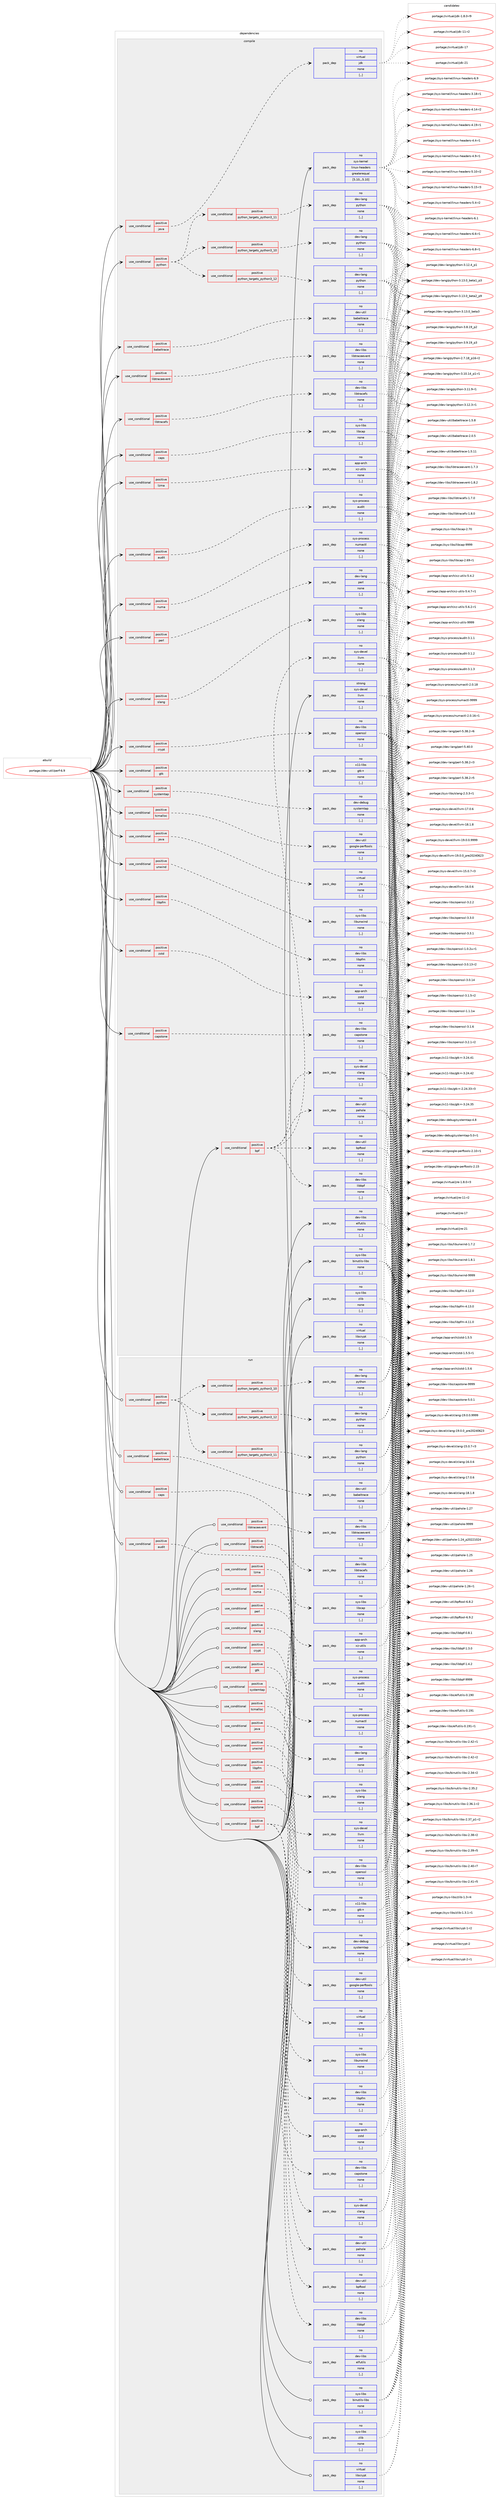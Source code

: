 digraph prolog {

# *************
# Graph options
# *************

newrank=true;
concentrate=true;
compound=true;
graph [rankdir=LR,fontname=Helvetica,fontsize=10,ranksep=1.5];#, ranksep=2.5, nodesep=0.2];
edge  [arrowhead=vee];
node  [fontname=Helvetica,fontsize=10];

# **********
# The ebuild
# **********

subgraph cluster_leftcol {
color=gray;
rank=same;
label=<<i>ebuild</i>>;
id [label="portage://dev-util/perf-6.9", color=red, width=4, href="../dev-util/perf-6.9.svg"];
}

# ****************
# The dependencies
# ****************

subgraph cluster_midcol {
color=gray;
label=<<i>dependencies</i>>;
subgraph cluster_compile {
fillcolor="#eeeeee";
style=filled;
label=<<i>compile</i>>;
subgraph cond59997 {
dependency213706 [label=<<TABLE BORDER="0" CELLBORDER="1" CELLSPACING="0" CELLPADDING="4"><TR><TD ROWSPAN="3" CELLPADDING="10">use_conditional</TD></TR><TR><TD>positive</TD></TR><TR><TD>audit</TD></TR></TABLE>>, shape=none, color=red];
subgraph pack152288 {
dependency213707 [label=<<TABLE BORDER="0" CELLBORDER="1" CELLSPACING="0" CELLPADDING="4" WIDTH="220"><TR><TD ROWSPAN="6" CELLPADDING="30">pack_dep</TD></TR><TR><TD WIDTH="110">no</TD></TR><TR><TD>sys-process</TD></TR><TR><TD>audit</TD></TR><TR><TD>none</TD></TR><TR><TD>[,,]</TD></TR></TABLE>>, shape=none, color=blue];
}
dependency213706:e -> dependency213707:w [weight=20,style="dashed",arrowhead="vee"];
}
id:e -> dependency213706:w [weight=20,style="solid",arrowhead="vee"];
subgraph cond59998 {
dependency213708 [label=<<TABLE BORDER="0" CELLBORDER="1" CELLSPACING="0" CELLPADDING="4"><TR><TD ROWSPAN="3" CELLPADDING="10">use_conditional</TD></TR><TR><TD>positive</TD></TR><TR><TD>babeltrace</TD></TR></TABLE>>, shape=none, color=red];
subgraph pack152289 {
dependency213709 [label=<<TABLE BORDER="0" CELLBORDER="1" CELLSPACING="0" CELLPADDING="4" WIDTH="220"><TR><TD ROWSPAN="6" CELLPADDING="30">pack_dep</TD></TR><TR><TD WIDTH="110">no</TD></TR><TR><TD>dev-util</TD></TR><TR><TD>babeltrace</TD></TR><TR><TD>none</TD></TR><TR><TD>[,,]</TD></TR></TABLE>>, shape=none, color=blue];
}
dependency213708:e -> dependency213709:w [weight=20,style="dashed",arrowhead="vee"];
}
id:e -> dependency213708:w [weight=20,style="solid",arrowhead="vee"];
subgraph cond59999 {
dependency213710 [label=<<TABLE BORDER="0" CELLBORDER="1" CELLSPACING="0" CELLPADDING="4"><TR><TD ROWSPAN="3" CELLPADDING="10">use_conditional</TD></TR><TR><TD>positive</TD></TR><TR><TD>bpf</TD></TR></TABLE>>, shape=none, color=red];
subgraph pack152290 {
dependency213711 [label=<<TABLE BORDER="0" CELLBORDER="1" CELLSPACING="0" CELLPADDING="4" WIDTH="220"><TR><TD ROWSPAN="6" CELLPADDING="30">pack_dep</TD></TR><TR><TD WIDTH="110">no</TD></TR><TR><TD>dev-libs</TD></TR><TR><TD>libbpf</TD></TR><TR><TD>none</TD></TR><TR><TD>[,,]</TD></TR></TABLE>>, shape=none, color=blue];
}
dependency213710:e -> dependency213711:w [weight=20,style="dashed",arrowhead="vee"];
subgraph pack152291 {
dependency213712 [label=<<TABLE BORDER="0" CELLBORDER="1" CELLSPACING="0" CELLPADDING="4" WIDTH="220"><TR><TD ROWSPAN="6" CELLPADDING="30">pack_dep</TD></TR><TR><TD WIDTH="110">no</TD></TR><TR><TD>dev-util</TD></TR><TR><TD>bpftool</TD></TR><TR><TD>none</TD></TR><TR><TD>[,,]</TD></TR></TABLE>>, shape=none, color=blue];
}
dependency213710:e -> dependency213712:w [weight=20,style="dashed",arrowhead="vee"];
subgraph pack152292 {
dependency213713 [label=<<TABLE BORDER="0" CELLBORDER="1" CELLSPACING="0" CELLPADDING="4" WIDTH="220"><TR><TD ROWSPAN="6" CELLPADDING="30">pack_dep</TD></TR><TR><TD WIDTH="110">no</TD></TR><TR><TD>dev-util</TD></TR><TR><TD>pahole</TD></TR><TR><TD>none</TD></TR><TR><TD>[,,]</TD></TR></TABLE>>, shape=none, color=blue];
}
dependency213710:e -> dependency213713:w [weight=20,style="dashed",arrowhead="vee"];
subgraph pack152293 {
dependency213714 [label=<<TABLE BORDER="0" CELLBORDER="1" CELLSPACING="0" CELLPADDING="4" WIDTH="220"><TR><TD ROWSPAN="6" CELLPADDING="30">pack_dep</TD></TR><TR><TD WIDTH="110">no</TD></TR><TR><TD>sys-devel</TD></TR><TR><TD>clang</TD></TR><TR><TD>none</TD></TR><TR><TD>[,,]</TD></TR></TABLE>>, shape=none, color=blue];
}
dependency213710:e -> dependency213714:w [weight=20,style="dashed",arrowhead="vee"];
subgraph pack152294 {
dependency213715 [label=<<TABLE BORDER="0" CELLBORDER="1" CELLSPACING="0" CELLPADDING="4" WIDTH="220"><TR><TD ROWSPAN="6" CELLPADDING="30">pack_dep</TD></TR><TR><TD WIDTH="110">no</TD></TR><TR><TD>sys-devel</TD></TR><TR><TD>llvm</TD></TR><TR><TD>none</TD></TR><TR><TD>[,,]</TD></TR></TABLE>>, shape=none, color=blue];
}
dependency213710:e -> dependency213715:w [weight=20,style="dashed",arrowhead="vee"];
}
id:e -> dependency213710:w [weight=20,style="solid",arrowhead="vee"];
subgraph cond60000 {
dependency213716 [label=<<TABLE BORDER="0" CELLBORDER="1" CELLSPACING="0" CELLPADDING="4"><TR><TD ROWSPAN="3" CELLPADDING="10">use_conditional</TD></TR><TR><TD>positive</TD></TR><TR><TD>caps</TD></TR></TABLE>>, shape=none, color=red];
subgraph pack152295 {
dependency213717 [label=<<TABLE BORDER="0" CELLBORDER="1" CELLSPACING="0" CELLPADDING="4" WIDTH="220"><TR><TD ROWSPAN="6" CELLPADDING="30">pack_dep</TD></TR><TR><TD WIDTH="110">no</TD></TR><TR><TD>sys-libs</TD></TR><TR><TD>libcap</TD></TR><TR><TD>none</TD></TR><TR><TD>[,,]</TD></TR></TABLE>>, shape=none, color=blue];
}
dependency213716:e -> dependency213717:w [weight=20,style="dashed",arrowhead="vee"];
}
id:e -> dependency213716:w [weight=20,style="solid",arrowhead="vee"];
subgraph cond60001 {
dependency213718 [label=<<TABLE BORDER="0" CELLBORDER="1" CELLSPACING="0" CELLPADDING="4"><TR><TD ROWSPAN="3" CELLPADDING="10">use_conditional</TD></TR><TR><TD>positive</TD></TR><TR><TD>capstone</TD></TR></TABLE>>, shape=none, color=red];
subgraph pack152296 {
dependency213719 [label=<<TABLE BORDER="0" CELLBORDER="1" CELLSPACING="0" CELLPADDING="4" WIDTH="220"><TR><TD ROWSPAN="6" CELLPADDING="30">pack_dep</TD></TR><TR><TD WIDTH="110">no</TD></TR><TR><TD>dev-libs</TD></TR><TR><TD>capstone</TD></TR><TR><TD>none</TD></TR><TR><TD>[,,]</TD></TR></TABLE>>, shape=none, color=blue];
}
dependency213718:e -> dependency213719:w [weight=20,style="dashed",arrowhead="vee"];
}
id:e -> dependency213718:w [weight=20,style="solid",arrowhead="vee"];
subgraph cond60002 {
dependency213720 [label=<<TABLE BORDER="0" CELLBORDER="1" CELLSPACING="0" CELLPADDING="4"><TR><TD ROWSPAN="3" CELLPADDING="10">use_conditional</TD></TR><TR><TD>positive</TD></TR><TR><TD>crypt</TD></TR></TABLE>>, shape=none, color=red];
subgraph pack152297 {
dependency213721 [label=<<TABLE BORDER="0" CELLBORDER="1" CELLSPACING="0" CELLPADDING="4" WIDTH="220"><TR><TD ROWSPAN="6" CELLPADDING="30">pack_dep</TD></TR><TR><TD WIDTH="110">no</TD></TR><TR><TD>dev-libs</TD></TR><TR><TD>openssl</TD></TR><TR><TD>none</TD></TR><TR><TD>[,,]</TD></TR></TABLE>>, shape=none, color=blue];
}
dependency213720:e -> dependency213721:w [weight=20,style="dashed",arrowhead="vee"];
}
id:e -> dependency213720:w [weight=20,style="solid",arrowhead="vee"];
subgraph cond60003 {
dependency213722 [label=<<TABLE BORDER="0" CELLBORDER="1" CELLSPACING="0" CELLPADDING="4"><TR><TD ROWSPAN="3" CELLPADDING="10">use_conditional</TD></TR><TR><TD>positive</TD></TR><TR><TD>gtk</TD></TR></TABLE>>, shape=none, color=red];
subgraph pack152298 {
dependency213723 [label=<<TABLE BORDER="0" CELLBORDER="1" CELLSPACING="0" CELLPADDING="4" WIDTH="220"><TR><TD ROWSPAN="6" CELLPADDING="30">pack_dep</TD></TR><TR><TD WIDTH="110">no</TD></TR><TR><TD>x11-libs</TD></TR><TR><TD>gtk+</TD></TR><TR><TD>none</TD></TR><TR><TD>[,,]</TD></TR></TABLE>>, shape=none, color=blue];
}
dependency213722:e -> dependency213723:w [weight=20,style="dashed",arrowhead="vee"];
}
id:e -> dependency213722:w [weight=20,style="solid",arrowhead="vee"];
subgraph cond60004 {
dependency213724 [label=<<TABLE BORDER="0" CELLBORDER="1" CELLSPACING="0" CELLPADDING="4"><TR><TD ROWSPAN="3" CELLPADDING="10">use_conditional</TD></TR><TR><TD>positive</TD></TR><TR><TD>java</TD></TR></TABLE>>, shape=none, color=red];
subgraph pack152299 {
dependency213725 [label=<<TABLE BORDER="0" CELLBORDER="1" CELLSPACING="0" CELLPADDING="4" WIDTH="220"><TR><TD ROWSPAN="6" CELLPADDING="30">pack_dep</TD></TR><TR><TD WIDTH="110">no</TD></TR><TR><TD>virtual</TD></TR><TR><TD>jdk</TD></TR><TR><TD>none</TD></TR><TR><TD>[,,]</TD></TR></TABLE>>, shape=none, color=blue];
}
dependency213724:e -> dependency213725:w [weight=20,style="dashed",arrowhead="vee"];
}
id:e -> dependency213724:w [weight=20,style="solid",arrowhead="vee"];
subgraph cond60005 {
dependency213726 [label=<<TABLE BORDER="0" CELLBORDER="1" CELLSPACING="0" CELLPADDING="4"><TR><TD ROWSPAN="3" CELLPADDING="10">use_conditional</TD></TR><TR><TD>positive</TD></TR><TR><TD>java</TD></TR></TABLE>>, shape=none, color=red];
subgraph pack152300 {
dependency213727 [label=<<TABLE BORDER="0" CELLBORDER="1" CELLSPACING="0" CELLPADDING="4" WIDTH="220"><TR><TD ROWSPAN="6" CELLPADDING="30">pack_dep</TD></TR><TR><TD WIDTH="110">no</TD></TR><TR><TD>virtual</TD></TR><TR><TD>jre</TD></TR><TR><TD>none</TD></TR><TR><TD>[,,]</TD></TR></TABLE>>, shape=none, color=blue];
}
dependency213726:e -> dependency213727:w [weight=20,style="dashed",arrowhead="vee"];
}
id:e -> dependency213726:w [weight=20,style="solid",arrowhead="vee"];
subgraph cond60006 {
dependency213728 [label=<<TABLE BORDER="0" CELLBORDER="1" CELLSPACING="0" CELLPADDING="4"><TR><TD ROWSPAN="3" CELLPADDING="10">use_conditional</TD></TR><TR><TD>positive</TD></TR><TR><TD>libpfm</TD></TR></TABLE>>, shape=none, color=red];
subgraph pack152301 {
dependency213729 [label=<<TABLE BORDER="0" CELLBORDER="1" CELLSPACING="0" CELLPADDING="4" WIDTH="220"><TR><TD ROWSPAN="6" CELLPADDING="30">pack_dep</TD></TR><TR><TD WIDTH="110">no</TD></TR><TR><TD>dev-libs</TD></TR><TR><TD>libpfm</TD></TR><TR><TD>none</TD></TR><TR><TD>[,,]</TD></TR></TABLE>>, shape=none, color=blue];
}
dependency213728:e -> dependency213729:w [weight=20,style="dashed",arrowhead="vee"];
}
id:e -> dependency213728:w [weight=20,style="solid",arrowhead="vee"];
subgraph cond60007 {
dependency213730 [label=<<TABLE BORDER="0" CELLBORDER="1" CELLSPACING="0" CELLPADDING="4"><TR><TD ROWSPAN="3" CELLPADDING="10">use_conditional</TD></TR><TR><TD>positive</TD></TR><TR><TD>libtraceevent</TD></TR></TABLE>>, shape=none, color=red];
subgraph pack152302 {
dependency213731 [label=<<TABLE BORDER="0" CELLBORDER="1" CELLSPACING="0" CELLPADDING="4" WIDTH="220"><TR><TD ROWSPAN="6" CELLPADDING="30">pack_dep</TD></TR><TR><TD WIDTH="110">no</TD></TR><TR><TD>dev-libs</TD></TR><TR><TD>libtraceevent</TD></TR><TR><TD>none</TD></TR><TR><TD>[,,]</TD></TR></TABLE>>, shape=none, color=blue];
}
dependency213730:e -> dependency213731:w [weight=20,style="dashed",arrowhead="vee"];
}
id:e -> dependency213730:w [weight=20,style="solid",arrowhead="vee"];
subgraph cond60008 {
dependency213732 [label=<<TABLE BORDER="0" CELLBORDER="1" CELLSPACING="0" CELLPADDING="4"><TR><TD ROWSPAN="3" CELLPADDING="10">use_conditional</TD></TR><TR><TD>positive</TD></TR><TR><TD>libtracefs</TD></TR></TABLE>>, shape=none, color=red];
subgraph pack152303 {
dependency213733 [label=<<TABLE BORDER="0" CELLBORDER="1" CELLSPACING="0" CELLPADDING="4" WIDTH="220"><TR><TD ROWSPAN="6" CELLPADDING="30">pack_dep</TD></TR><TR><TD WIDTH="110">no</TD></TR><TR><TD>dev-libs</TD></TR><TR><TD>libtracefs</TD></TR><TR><TD>none</TD></TR><TR><TD>[,,]</TD></TR></TABLE>>, shape=none, color=blue];
}
dependency213732:e -> dependency213733:w [weight=20,style="dashed",arrowhead="vee"];
}
id:e -> dependency213732:w [weight=20,style="solid",arrowhead="vee"];
subgraph cond60009 {
dependency213734 [label=<<TABLE BORDER="0" CELLBORDER="1" CELLSPACING="0" CELLPADDING="4"><TR><TD ROWSPAN="3" CELLPADDING="10">use_conditional</TD></TR><TR><TD>positive</TD></TR><TR><TD>lzma</TD></TR></TABLE>>, shape=none, color=red];
subgraph pack152304 {
dependency213735 [label=<<TABLE BORDER="0" CELLBORDER="1" CELLSPACING="0" CELLPADDING="4" WIDTH="220"><TR><TD ROWSPAN="6" CELLPADDING="30">pack_dep</TD></TR><TR><TD WIDTH="110">no</TD></TR><TR><TD>app-arch</TD></TR><TR><TD>xz-utils</TD></TR><TR><TD>none</TD></TR><TR><TD>[,,]</TD></TR></TABLE>>, shape=none, color=blue];
}
dependency213734:e -> dependency213735:w [weight=20,style="dashed",arrowhead="vee"];
}
id:e -> dependency213734:w [weight=20,style="solid",arrowhead="vee"];
subgraph cond60010 {
dependency213736 [label=<<TABLE BORDER="0" CELLBORDER="1" CELLSPACING="0" CELLPADDING="4"><TR><TD ROWSPAN="3" CELLPADDING="10">use_conditional</TD></TR><TR><TD>positive</TD></TR><TR><TD>numa</TD></TR></TABLE>>, shape=none, color=red];
subgraph pack152305 {
dependency213737 [label=<<TABLE BORDER="0" CELLBORDER="1" CELLSPACING="0" CELLPADDING="4" WIDTH="220"><TR><TD ROWSPAN="6" CELLPADDING="30">pack_dep</TD></TR><TR><TD WIDTH="110">no</TD></TR><TR><TD>sys-process</TD></TR><TR><TD>numactl</TD></TR><TR><TD>none</TD></TR><TR><TD>[,,]</TD></TR></TABLE>>, shape=none, color=blue];
}
dependency213736:e -> dependency213737:w [weight=20,style="dashed",arrowhead="vee"];
}
id:e -> dependency213736:w [weight=20,style="solid",arrowhead="vee"];
subgraph cond60011 {
dependency213738 [label=<<TABLE BORDER="0" CELLBORDER="1" CELLSPACING="0" CELLPADDING="4"><TR><TD ROWSPAN="3" CELLPADDING="10">use_conditional</TD></TR><TR><TD>positive</TD></TR><TR><TD>perl</TD></TR></TABLE>>, shape=none, color=red];
subgraph pack152306 {
dependency213739 [label=<<TABLE BORDER="0" CELLBORDER="1" CELLSPACING="0" CELLPADDING="4" WIDTH="220"><TR><TD ROWSPAN="6" CELLPADDING="30">pack_dep</TD></TR><TR><TD WIDTH="110">no</TD></TR><TR><TD>dev-lang</TD></TR><TR><TD>perl</TD></TR><TR><TD>none</TD></TR><TR><TD>[,,]</TD></TR></TABLE>>, shape=none, color=blue];
}
dependency213738:e -> dependency213739:w [weight=20,style="dashed",arrowhead="vee"];
}
id:e -> dependency213738:w [weight=20,style="solid",arrowhead="vee"];
subgraph cond60012 {
dependency213740 [label=<<TABLE BORDER="0" CELLBORDER="1" CELLSPACING="0" CELLPADDING="4"><TR><TD ROWSPAN="3" CELLPADDING="10">use_conditional</TD></TR><TR><TD>positive</TD></TR><TR><TD>python</TD></TR></TABLE>>, shape=none, color=red];
subgraph cond60013 {
dependency213741 [label=<<TABLE BORDER="0" CELLBORDER="1" CELLSPACING="0" CELLPADDING="4"><TR><TD ROWSPAN="3" CELLPADDING="10">use_conditional</TD></TR><TR><TD>positive</TD></TR><TR><TD>python_targets_python3_10</TD></TR></TABLE>>, shape=none, color=red];
subgraph pack152307 {
dependency213742 [label=<<TABLE BORDER="0" CELLBORDER="1" CELLSPACING="0" CELLPADDING="4" WIDTH="220"><TR><TD ROWSPAN="6" CELLPADDING="30">pack_dep</TD></TR><TR><TD WIDTH="110">no</TD></TR><TR><TD>dev-lang</TD></TR><TR><TD>python</TD></TR><TR><TD>none</TD></TR><TR><TD>[,,]</TD></TR></TABLE>>, shape=none, color=blue];
}
dependency213741:e -> dependency213742:w [weight=20,style="dashed",arrowhead="vee"];
}
dependency213740:e -> dependency213741:w [weight=20,style="dashed",arrowhead="vee"];
subgraph cond60014 {
dependency213743 [label=<<TABLE BORDER="0" CELLBORDER="1" CELLSPACING="0" CELLPADDING="4"><TR><TD ROWSPAN="3" CELLPADDING="10">use_conditional</TD></TR><TR><TD>positive</TD></TR><TR><TD>python_targets_python3_11</TD></TR></TABLE>>, shape=none, color=red];
subgraph pack152308 {
dependency213744 [label=<<TABLE BORDER="0" CELLBORDER="1" CELLSPACING="0" CELLPADDING="4" WIDTH="220"><TR><TD ROWSPAN="6" CELLPADDING="30">pack_dep</TD></TR><TR><TD WIDTH="110">no</TD></TR><TR><TD>dev-lang</TD></TR><TR><TD>python</TD></TR><TR><TD>none</TD></TR><TR><TD>[,,]</TD></TR></TABLE>>, shape=none, color=blue];
}
dependency213743:e -> dependency213744:w [weight=20,style="dashed",arrowhead="vee"];
}
dependency213740:e -> dependency213743:w [weight=20,style="dashed",arrowhead="vee"];
subgraph cond60015 {
dependency213745 [label=<<TABLE BORDER="0" CELLBORDER="1" CELLSPACING="0" CELLPADDING="4"><TR><TD ROWSPAN="3" CELLPADDING="10">use_conditional</TD></TR><TR><TD>positive</TD></TR><TR><TD>python_targets_python3_12</TD></TR></TABLE>>, shape=none, color=red];
subgraph pack152309 {
dependency213746 [label=<<TABLE BORDER="0" CELLBORDER="1" CELLSPACING="0" CELLPADDING="4" WIDTH="220"><TR><TD ROWSPAN="6" CELLPADDING="30">pack_dep</TD></TR><TR><TD WIDTH="110">no</TD></TR><TR><TD>dev-lang</TD></TR><TR><TD>python</TD></TR><TR><TD>none</TD></TR><TR><TD>[,,]</TD></TR></TABLE>>, shape=none, color=blue];
}
dependency213745:e -> dependency213746:w [weight=20,style="dashed",arrowhead="vee"];
}
dependency213740:e -> dependency213745:w [weight=20,style="dashed",arrowhead="vee"];
}
id:e -> dependency213740:w [weight=20,style="solid",arrowhead="vee"];
subgraph cond60016 {
dependency213747 [label=<<TABLE BORDER="0" CELLBORDER="1" CELLSPACING="0" CELLPADDING="4"><TR><TD ROWSPAN="3" CELLPADDING="10">use_conditional</TD></TR><TR><TD>positive</TD></TR><TR><TD>slang</TD></TR></TABLE>>, shape=none, color=red];
subgraph pack152310 {
dependency213748 [label=<<TABLE BORDER="0" CELLBORDER="1" CELLSPACING="0" CELLPADDING="4" WIDTH="220"><TR><TD ROWSPAN="6" CELLPADDING="30">pack_dep</TD></TR><TR><TD WIDTH="110">no</TD></TR><TR><TD>sys-libs</TD></TR><TR><TD>slang</TD></TR><TR><TD>none</TD></TR><TR><TD>[,,]</TD></TR></TABLE>>, shape=none, color=blue];
}
dependency213747:e -> dependency213748:w [weight=20,style="dashed",arrowhead="vee"];
}
id:e -> dependency213747:w [weight=20,style="solid",arrowhead="vee"];
subgraph cond60017 {
dependency213749 [label=<<TABLE BORDER="0" CELLBORDER="1" CELLSPACING="0" CELLPADDING="4"><TR><TD ROWSPAN="3" CELLPADDING="10">use_conditional</TD></TR><TR><TD>positive</TD></TR><TR><TD>systemtap</TD></TR></TABLE>>, shape=none, color=red];
subgraph pack152311 {
dependency213750 [label=<<TABLE BORDER="0" CELLBORDER="1" CELLSPACING="0" CELLPADDING="4" WIDTH="220"><TR><TD ROWSPAN="6" CELLPADDING="30">pack_dep</TD></TR><TR><TD WIDTH="110">no</TD></TR><TR><TD>dev-debug</TD></TR><TR><TD>systemtap</TD></TR><TR><TD>none</TD></TR><TR><TD>[,,]</TD></TR></TABLE>>, shape=none, color=blue];
}
dependency213749:e -> dependency213750:w [weight=20,style="dashed",arrowhead="vee"];
}
id:e -> dependency213749:w [weight=20,style="solid",arrowhead="vee"];
subgraph cond60018 {
dependency213751 [label=<<TABLE BORDER="0" CELLBORDER="1" CELLSPACING="0" CELLPADDING="4"><TR><TD ROWSPAN="3" CELLPADDING="10">use_conditional</TD></TR><TR><TD>positive</TD></TR><TR><TD>tcmalloc</TD></TR></TABLE>>, shape=none, color=red];
subgraph pack152312 {
dependency213752 [label=<<TABLE BORDER="0" CELLBORDER="1" CELLSPACING="0" CELLPADDING="4" WIDTH="220"><TR><TD ROWSPAN="6" CELLPADDING="30">pack_dep</TD></TR><TR><TD WIDTH="110">no</TD></TR><TR><TD>dev-util</TD></TR><TR><TD>google-perftools</TD></TR><TR><TD>none</TD></TR><TR><TD>[,,]</TD></TR></TABLE>>, shape=none, color=blue];
}
dependency213751:e -> dependency213752:w [weight=20,style="dashed",arrowhead="vee"];
}
id:e -> dependency213751:w [weight=20,style="solid",arrowhead="vee"];
subgraph cond60019 {
dependency213753 [label=<<TABLE BORDER="0" CELLBORDER="1" CELLSPACING="0" CELLPADDING="4"><TR><TD ROWSPAN="3" CELLPADDING="10">use_conditional</TD></TR><TR><TD>positive</TD></TR><TR><TD>unwind</TD></TR></TABLE>>, shape=none, color=red];
subgraph pack152313 {
dependency213754 [label=<<TABLE BORDER="0" CELLBORDER="1" CELLSPACING="0" CELLPADDING="4" WIDTH="220"><TR><TD ROWSPAN="6" CELLPADDING="30">pack_dep</TD></TR><TR><TD WIDTH="110">no</TD></TR><TR><TD>sys-libs</TD></TR><TR><TD>libunwind</TD></TR><TR><TD>none</TD></TR><TR><TD>[,,]</TD></TR></TABLE>>, shape=none, color=blue];
}
dependency213753:e -> dependency213754:w [weight=20,style="dashed",arrowhead="vee"];
}
id:e -> dependency213753:w [weight=20,style="solid",arrowhead="vee"];
subgraph cond60020 {
dependency213755 [label=<<TABLE BORDER="0" CELLBORDER="1" CELLSPACING="0" CELLPADDING="4"><TR><TD ROWSPAN="3" CELLPADDING="10">use_conditional</TD></TR><TR><TD>positive</TD></TR><TR><TD>zstd</TD></TR></TABLE>>, shape=none, color=red];
subgraph pack152314 {
dependency213756 [label=<<TABLE BORDER="0" CELLBORDER="1" CELLSPACING="0" CELLPADDING="4" WIDTH="220"><TR><TD ROWSPAN="6" CELLPADDING="30">pack_dep</TD></TR><TR><TD WIDTH="110">no</TD></TR><TR><TD>app-arch</TD></TR><TR><TD>zstd</TD></TR><TR><TD>none</TD></TR><TR><TD>[,,]</TD></TR></TABLE>>, shape=none, color=blue];
}
dependency213755:e -> dependency213756:w [weight=20,style="dashed",arrowhead="vee"];
}
id:e -> dependency213755:w [weight=20,style="solid",arrowhead="vee"];
subgraph pack152315 {
dependency213757 [label=<<TABLE BORDER="0" CELLBORDER="1" CELLSPACING="0" CELLPADDING="4" WIDTH="220"><TR><TD ROWSPAN="6" CELLPADDING="30">pack_dep</TD></TR><TR><TD WIDTH="110">no</TD></TR><TR><TD>dev-libs</TD></TR><TR><TD>elfutils</TD></TR><TR><TD>none</TD></TR><TR><TD>[,,]</TD></TR></TABLE>>, shape=none, color=blue];
}
id:e -> dependency213757:w [weight=20,style="solid",arrowhead="vee"];
subgraph pack152316 {
dependency213758 [label=<<TABLE BORDER="0" CELLBORDER="1" CELLSPACING="0" CELLPADDING="4" WIDTH="220"><TR><TD ROWSPAN="6" CELLPADDING="30">pack_dep</TD></TR><TR><TD WIDTH="110">no</TD></TR><TR><TD>sys-kernel</TD></TR><TR><TD>linux-headers</TD></TR><TR><TD>greaterequal</TD></TR><TR><TD>[5.10,,,5.10]</TD></TR></TABLE>>, shape=none, color=blue];
}
id:e -> dependency213758:w [weight=20,style="solid",arrowhead="vee"];
subgraph pack152317 {
dependency213759 [label=<<TABLE BORDER="0" CELLBORDER="1" CELLSPACING="0" CELLPADDING="4" WIDTH="220"><TR><TD ROWSPAN="6" CELLPADDING="30">pack_dep</TD></TR><TR><TD WIDTH="110">no</TD></TR><TR><TD>sys-libs</TD></TR><TR><TD>binutils-libs</TD></TR><TR><TD>none</TD></TR><TR><TD>[,,]</TD></TR></TABLE>>, shape=none, color=blue];
}
id:e -> dependency213759:w [weight=20,style="solid",arrowhead="vee"];
subgraph pack152318 {
dependency213760 [label=<<TABLE BORDER="0" CELLBORDER="1" CELLSPACING="0" CELLPADDING="4" WIDTH="220"><TR><TD ROWSPAN="6" CELLPADDING="30">pack_dep</TD></TR><TR><TD WIDTH="110">no</TD></TR><TR><TD>sys-libs</TD></TR><TR><TD>zlib</TD></TR><TR><TD>none</TD></TR><TR><TD>[,,]</TD></TR></TABLE>>, shape=none, color=blue];
}
id:e -> dependency213760:w [weight=20,style="solid",arrowhead="vee"];
subgraph pack152319 {
dependency213761 [label=<<TABLE BORDER="0" CELLBORDER="1" CELLSPACING="0" CELLPADDING="4" WIDTH="220"><TR><TD ROWSPAN="6" CELLPADDING="30">pack_dep</TD></TR><TR><TD WIDTH="110">no</TD></TR><TR><TD>virtual</TD></TR><TR><TD>libcrypt</TD></TR><TR><TD>none</TD></TR><TR><TD>[,,]</TD></TR></TABLE>>, shape=none, color=blue];
}
id:e -> dependency213761:w [weight=20,style="solid",arrowhead="vee"];
subgraph pack152320 {
dependency213762 [label=<<TABLE BORDER="0" CELLBORDER="1" CELLSPACING="0" CELLPADDING="4" WIDTH="220"><TR><TD ROWSPAN="6" CELLPADDING="30">pack_dep</TD></TR><TR><TD WIDTH="110">strong</TD></TR><TR><TD>sys-devel</TD></TR><TR><TD>llvm</TD></TR><TR><TD>none</TD></TR><TR><TD>[,,]</TD></TR></TABLE>>, shape=none, color=blue];
}
id:e -> dependency213762:w [weight=20,style="solid",arrowhead="vee"];
}
subgraph cluster_compileandrun {
fillcolor="#eeeeee";
style=filled;
label=<<i>compile and run</i>>;
}
subgraph cluster_run {
fillcolor="#eeeeee";
style=filled;
label=<<i>run</i>>;
subgraph cond60021 {
dependency213763 [label=<<TABLE BORDER="0" CELLBORDER="1" CELLSPACING="0" CELLPADDING="4"><TR><TD ROWSPAN="3" CELLPADDING="10">use_conditional</TD></TR><TR><TD>positive</TD></TR><TR><TD>audit</TD></TR></TABLE>>, shape=none, color=red];
subgraph pack152321 {
dependency213764 [label=<<TABLE BORDER="0" CELLBORDER="1" CELLSPACING="0" CELLPADDING="4" WIDTH="220"><TR><TD ROWSPAN="6" CELLPADDING="30">pack_dep</TD></TR><TR><TD WIDTH="110">no</TD></TR><TR><TD>sys-process</TD></TR><TR><TD>audit</TD></TR><TR><TD>none</TD></TR><TR><TD>[,,]</TD></TR></TABLE>>, shape=none, color=blue];
}
dependency213763:e -> dependency213764:w [weight=20,style="dashed",arrowhead="vee"];
}
id:e -> dependency213763:w [weight=20,style="solid",arrowhead="odot"];
subgraph cond60022 {
dependency213765 [label=<<TABLE BORDER="0" CELLBORDER="1" CELLSPACING="0" CELLPADDING="4"><TR><TD ROWSPAN="3" CELLPADDING="10">use_conditional</TD></TR><TR><TD>positive</TD></TR><TR><TD>babeltrace</TD></TR></TABLE>>, shape=none, color=red];
subgraph pack152322 {
dependency213766 [label=<<TABLE BORDER="0" CELLBORDER="1" CELLSPACING="0" CELLPADDING="4" WIDTH="220"><TR><TD ROWSPAN="6" CELLPADDING="30">pack_dep</TD></TR><TR><TD WIDTH="110">no</TD></TR><TR><TD>dev-util</TD></TR><TR><TD>babeltrace</TD></TR><TR><TD>none</TD></TR><TR><TD>[,,]</TD></TR></TABLE>>, shape=none, color=blue];
}
dependency213765:e -> dependency213766:w [weight=20,style="dashed",arrowhead="vee"];
}
id:e -> dependency213765:w [weight=20,style="solid",arrowhead="odot"];
subgraph cond60023 {
dependency213767 [label=<<TABLE BORDER="0" CELLBORDER="1" CELLSPACING="0" CELLPADDING="4"><TR><TD ROWSPAN="3" CELLPADDING="10">use_conditional</TD></TR><TR><TD>positive</TD></TR><TR><TD>bpf</TD></TR></TABLE>>, shape=none, color=red];
subgraph pack152323 {
dependency213768 [label=<<TABLE BORDER="0" CELLBORDER="1" CELLSPACING="0" CELLPADDING="4" WIDTH="220"><TR><TD ROWSPAN="6" CELLPADDING="30">pack_dep</TD></TR><TR><TD WIDTH="110">no</TD></TR><TR><TD>dev-libs</TD></TR><TR><TD>libbpf</TD></TR><TR><TD>none</TD></TR><TR><TD>[,,]</TD></TR></TABLE>>, shape=none, color=blue];
}
dependency213767:e -> dependency213768:w [weight=20,style="dashed",arrowhead="vee"];
subgraph pack152324 {
dependency213769 [label=<<TABLE BORDER="0" CELLBORDER="1" CELLSPACING="0" CELLPADDING="4" WIDTH="220"><TR><TD ROWSPAN="6" CELLPADDING="30">pack_dep</TD></TR><TR><TD WIDTH="110">no</TD></TR><TR><TD>dev-util</TD></TR><TR><TD>bpftool</TD></TR><TR><TD>none</TD></TR><TR><TD>[,,]</TD></TR></TABLE>>, shape=none, color=blue];
}
dependency213767:e -> dependency213769:w [weight=20,style="dashed",arrowhead="vee"];
subgraph pack152325 {
dependency213770 [label=<<TABLE BORDER="0" CELLBORDER="1" CELLSPACING="0" CELLPADDING="4" WIDTH="220"><TR><TD ROWSPAN="6" CELLPADDING="30">pack_dep</TD></TR><TR><TD WIDTH="110">no</TD></TR><TR><TD>dev-util</TD></TR><TR><TD>pahole</TD></TR><TR><TD>none</TD></TR><TR><TD>[,,]</TD></TR></TABLE>>, shape=none, color=blue];
}
dependency213767:e -> dependency213770:w [weight=20,style="dashed",arrowhead="vee"];
subgraph pack152326 {
dependency213771 [label=<<TABLE BORDER="0" CELLBORDER="1" CELLSPACING="0" CELLPADDING="4" WIDTH="220"><TR><TD ROWSPAN="6" CELLPADDING="30">pack_dep</TD></TR><TR><TD WIDTH="110">no</TD></TR><TR><TD>sys-devel</TD></TR><TR><TD>clang</TD></TR><TR><TD>none</TD></TR><TR><TD>[,,]</TD></TR></TABLE>>, shape=none, color=blue];
}
dependency213767:e -> dependency213771:w [weight=20,style="dashed",arrowhead="vee"];
subgraph pack152327 {
dependency213772 [label=<<TABLE BORDER="0" CELLBORDER="1" CELLSPACING="0" CELLPADDING="4" WIDTH="220"><TR><TD ROWSPAN="6" CELLPADDING="30">pack_dep</TD></TR><TR><TD WIDTH="110">no</TD></TR><TR><TD>sys-devel</TD></TR><TR><TD>llvm</TD></TR><TR><TD>none</TD></TR><TR><TD>[,,]</TD></TR></TABLE>>, shape=none, color=blue];
}
dependency213767:e -> dependency213772:w [weight=20,style="dashed",arrowhead="vee"];
}
id:e -> dependency213767:w [weight=20,style="solid",arrowhead="odot"];
subgraph cond60024 {
dependency213773 [label=<<TABLE BORDER="0" CELLBORDER="1" CELLSPACING="0" CELLPADDING="4"><TR><TD ROWSPAN="3" CELLPADDING="10">use_conditional</TD></TR><TR><TD>positive</TD></TR><TR><TD>caps</TD></TR></TABLE>>, shape=none, color=red];
subgraph pack152328 {
dependency213774 [label=<<TABLE BORDER="0" CELLBORDER="1" CELLSPACING="0" CELLPADDING="4" WIDTH="220"><TR><TD ROWSPAN="6" CELLPADDING="30">pack_dep</TD></TR><TR><TD WIDTH="110">no</TD></TR><TR><TD>sys-libs</TD></TR><TR><TD>libcap</TD></TR><TR><TD>none</TD></TR><TR><TD>[,,]</TD></TR></TABLE>>, shape=none, color=blue];
}
dependency213773:e -> dependency213774:w [weight=20,style="dashed",arrowhead="vee"];
}
id:e -> dependency213773:w [weight=20,style="solid",arrowhead="odot"];
subgraph cond60025 {
dependency213775 [label=<<TABLE BORDER="0" CELLBORDER="1" CELLSPACING="0" CELLPADDING="4"><TR><TD ROWSPAN="3" CELLPADDING="10">use_conditional</TD></TR><TR><TD>positive</TD></TR><TR><TD>capstone</TD></TR></TABLE>>, shape=none, color=red];
subgraph pack152329 {
dependency213776 [label=<<TABLE BORDER="0" CELLBORDER="1" CELLSPACING="0" CELLPADDING="4" WIDTH="220"><TR><TD ROWSPAN="6" CELLPADDING="30">pack_dep</TD></TR><TR><TD WIDTH="110">no</TD></TR><TR><TD>dev-libs</TD></TR><TR><TD>capstone</TD></TR><TR><TD>none</TD></TR><TR><TD>[,,]</TD></TR></TABLE>>, shape=none, color=blue];
}
dependency213775:e -> dependency213776:w [weight=20,style="dashed",arrowhead="vee"];
}
id:e -> dependency213775:w [weight=20,style="solid",arrowhead="odot"];
subgraph cond60026 {
dependency213777 [label=<<TABLE BORDER="0" CELLBORDER="1" CELLSPACING="0" CELLPADDING="4"><TR><TD ROWSPAN="3" CELLPADDING="10">use_conditional</TD></TR><TR><TD>positive</TD></TR><TR><TD>crypt</TD></TR></TABLE>>, shape=none, color=red];
subgraph pack152330 {
dependency213778 [label=<<TABLE BORDER="0" CELLBORDER="1" CELLSPACING="0" CELLPADDING="4" WIDTH="220"><TR><TD ROWSPAN="6" CELLPADDING="30">pack_dep</TD></TR><TR><TD WIDTH="110">no</TD></TR><TR><TD>dev-libs</TD></TR><TR><TD>openssl</TD></TR><TR><TD>none</TD></TR><TR><TD>[,,]</TD></TR></TABLE>>, shape=none, color=blue];
}
dependency213777:e -> dependency213778:w [weight=20,style="dashed",arrowhead="vee"];
}
id:e -> dependency213777:w [weight=20,style="solid",arrowhead="odot"];
subgraph cond60027 {
dependency213779 [label=<<TABLE BORDER="0" CELLBORDER="1" CELLSPACING="0" CELLPADDING="4"><TR><TD ROWSPAN="3" CELLPADDING="10">use_conditional</TD></TR><TR><TD>positive</TD></TR><TR><TD>gtk</TD></TR></TABLE>>, shape=none, color=red];
subgraph pack152331 {
dependency213780 [label=<<TABLE BORDER="0" CELLBORDER="1" CELLSPACING="0" CELLPADDING="4" WIDTH="220"><TR><TD ROWSPAN="6" CELLPADDING="30">pack_dep</TD></TR><TR><TD WIDTH="110">no</TD></TR><TR><TD>x11-libs</TD></TR><TR><TD>gtk+</TD></TR><TR><TD>none</TD></TR><TR><TD>[,,]</TD></TR></TABLE>>, shape=none, color=blue];
}
dependency213779:e -> dependency213780:w [weight=20,style="dashed",arrowhead="vee"];
}
id:e -> dependency213779:w [weight=20,style="solid",arrowhead="odot"];
subgraph cond60028 {
dependency213781 [label=<<TABLE BORDER="0" CELLBORDER="1" CELLSPACING="0" CELLPADDING="4"><TR><TD ROWSPAN="3" CELLPADDING="10">use_conditional</TD></TR><TR><TD>positive</TD></TR><TR><TD>java</TD></TR></TABLE>>, shape=none, color=red];
subgraph pack152332 {
dependency213782 [label=<<TABLE BORDER="0" CELLBORDER="1" CELLSPACING="0" CELLPADDING="4" WIDTH="220"><TR><TD ROWSPAN="6" CELLPADDING="30">pack_dep</TD></TR><TR><TD WIDTH="110">no</TD></TR><TR><TD>virtual</TD></TR><TR><TD>jre</TD></TR><TR><TD>none</TD></TR><TR><TD>[,,]</TD></TR></TABLE>>, shape=none, color=blue];
}
dependency213781:e -> dependency213782:w [weight=20,style="dashed",arrowhead="vee"];
}
id:e -> dependency213781:w [weight=20,style="solid",arrowhead="odot"];
subgraph cond60029 {
dependency213783 [label=<<TABLE BORDER="0" CELLBORDER="1" CELLSPACING="0" CELLPADDING="4"><TR><TD ROWSPAN="3" CELLPADDING="10">use_conditional</TD></TR><TR><TD>positive</TD></TR><TR><TD>libpfm</TD></TR></TABLE>>, shape=none, color=red];
subgraph pack152333 {
dependency213784 [label=<<TABLE BORDER="0" CELLBORDER="1" CELLSPACING="0" CELLPADDING="4" WIDTH="220"><TR><TD ROWSPAN="6" CELLPADDING="30">pack_dep</TD></TR><TR><TD WIDTH="110">no</TD></TR><TR><TD>dev-libs</TD></TR><TR><TD>libpfm</TD></TR><TR><TD>none</TD></TR><TR><TD>[,,]</TD></TR></TABLE>>, shape=none, color=blue];
}
dependency213783:e -> dependency213784:w [weight=20,style="dashed",arrowhead="vee"];
}
id:e -> dependency213783:w [weight=20,style="solid",arrowhead="odot"];
subgraph cond60030 {
dependency213785 [label=<<TABLE BORDER="0" CELLBORDER="1" CELLSPACING="0" CELLPADDING="4"><TR><TD ROWSPAN="3" CELLPADDING="10">use_conditional</TD></TR><TR><TD>positive</TD></TR><TR><TD>libtraceevent</TD></TR></TABLE>>, shape=none, color=red];
subgraph pack152334 {
dependency213786 [label=<<TABLE BORDER="0" CELLBORDER="1" CELLSPACING="0" CELLPADDING="4" WIDTH="220"><TR><TD ROWSPAN="6" CELLPADDING="30">pack_dep</TD></TR><TR><TD WIDTH="110">no</TD></TR><TR><TD>dev-libs</TD></TR><TR><TD>libtraceevent</TD></TR><TR><TD>none</TD></TR><TR><TD>[,,]</TD></TR></TABLE>>, shape=none, color=blue];
}
dependency213785:e -> dependency213786:w [weight=20,style="dashed",arrowhead="vee"];
}
id:e -> dependency213785:w [weight=20,style="solid",arrowhead="odot"];
subgraph cond60031 {
dependency213787 [label=<<TABLE BORDER="0" CELLBORDER="1" CELLSPACING="0" CELLPADDING="4"><TR><TD ROWSPAN="3" CELLPADDING="10">use_conditional</TD></TR><TR><TD>positive</TD></TR><TR><TD>libtracefs</TD></TR></TABLE>>, shape=none, color=red];
subgraph pack152335 {
dependency213788 [label=<<TABLE BORDER="0" CELLBORDER="1" CELLSPACING="0" CELLPADDING="4" WIDTH="220"><TR><TD ROWSPAN="6" CELLPADDING="30">pack_dep</TD></TR><TR><TD WIDTH="110">no</TD></TR><TR><TD>dev-libs</TD></TR><TR><TD>libtracefs</TD></TR><TR><TD>none</TD></TR><TR><TD>[,,]</TD></TR></TABLE>>, shape=none, color=blue];
}
dependency213787:e -> dependency213788:w [weight=20,style="dashed",arrowhead="vee"];
}
id:e -> dependency213787:w [weight=20,style="solid",arrowhead="odot"];
subgraph cond60032 {
dependency213789 [label=<<TABLE BORDER="0" CELLBORDER="1" CELLSPACING="0" CELLPADDING="4"><TR><TD ROWSPAN="3" CELLPADDING="10">use_conditional</TD></TR><TR><TD>positive</TD></TR><TR><TD>lzma</TD></TR></TABLE>>, shape=none, color=red];
subgraph pack152336 {
dependency213790 [label=<<TABLE BORDER="0" CELLBORDER="1" CELLSPACING="0" CELLPADDING="4" WIDTH="220"><TR><TD ROWSPAN="6" CELLPADDING="30">pack_dep</TD></TR><TR><TD WIDTH="110">no</TD></TR><TR><TD>app-arch</TD></TR><TR><TD>xz-utils</TD></TR><TR><TD>none</TD></TR><TR><TD>[,,]</TD></TR></TABLE>>, shape=none, color=blue];
}
dependency213789:e -> dependency213790:w [weight=20,style="dashed",arrowhead="vee"];
}
id:e -> dependency213789:w [weight=20,style="solid",arrowhead="odot"];
subgraph cond60033 {
dependency213791 [label=<<TABLE BORDER="0" CELLBORDER="1" CELLSPACING="0" CELLPADDING="4"><TR><TD ROWSPAN="3" CELLPADDING="10">use_conditional</TD></TR><TR><TD>positive</TD></TR><TR><TD>numa</TD></TR></TABLE>>, shape=none, color=red];
subgraph pack152337 {
dependency213792 [label=<<TABLE BORDER="0" CELLBORDER="1" CELLSPACING="0" CELLPADDING="4" WIDTH="220"><TR><TD ROWSPAN="6" CELLPADDING="30">pack_dep</TD></TR><TR><TD WIDTH="110">no</TD></TR><TR><TD>sys-process</TD></TR><TR><TD>numactl</TD></TR><TR><TD>none</TD></TR><TR><TD>[,,]</TD></TR></TABLE>>, shape=none, color=blue];
}
dependency213791:e -> dependency213792:w [weight=20,style="dashed",arrowhead="vee"];
}
id:e -> dependency213791:w [weight=20,style="solid",arrowhead="odot"];
subgraph cond60034 {
dependency213793 [label=<<TABLE BORDER="0" CELLBORDER="1" CELLSPACING="0" CELLPADDING="4"><TR><TD ROWSPAN="3" CELLPADDING="10">use_conditional</TD></TR><TR><TD>positive</TD></TR><TR><TD>perl</TD></TR></TABLE>>, shape=none, color=red];
subgraph pack152338 {
dependency213794 [label=<<TABLE BORDER="0" CELLBORDER="1" CELLSPACING="0" CELLPADDING="4" WIDTH="220"><TR><TD ROWSPAN="6" CELLPADDING="30">pack_dep</TD></TR><TR><TD WIDTH="110">no</TD></TR><TR><TD>dev-lang</TD></TR><TR><TD>perl</TD></TR><TR><TD>none</TD></TR><TR><TD>[,,]</TD></TR></TABLE>>, shape=none, color=blue];
}
dependency213793:e -> dependency213794:w [weight=20,style="dashed",arrowhead="vee"];
}
id:e -> dependency213793:w [weight=20,style="solid",arrowhead="odot"];
subgraph cond60035 {
dependency213795 [label=<<TABLE BORDER="0" CELLBORDER="1" CELLSPACING="0" CELLPADDING="4"><TR><TD ROWSPAN="3" CELLPADDING="10">use_conditional</TD></TR><TR><TD>positive</TD></TR><TR><TD>python</TD></TR></TABLE>>, shape=none, color=red];
subgraph cond60036 {
dependency213796 [label=<<TABLE BORDER="0" CELLBORDER="1" CELLSPACING="0" CELLPADDING="4"><TR><TD ROWSPAN="3" CELLPADDING="10">use_conditional</TD></TR><TR><TD>positive</TD></TR><TR><TD>python_targets_python3_10</TD></TR></TABLE>>, shape=none, color=red];
subgraph pack152339 {
dependency213797 [label=<<TABLE BORDER="0" CELLBORDER="1" CELLSPACING="0" CELLPADDING="4" WIDTH="220"><TR><TD ROWSPAN="6" CELLPADDING="30">pack_dep</TD></TR><TR><TD WIDTH="110">no</TD></TR><TR><TD>dev-lang</TD></TR><TR><TD>python</TD></TR><TR><TD>none</TD></TR><TR><TD>[,,]</TD></TR></TABLE>>, shape=none, color=blue];
}
dependency213796:e -> dependency213797:w [weight=20,style="dashed",arrowhead="vee"];
}
dependency213795:e -> dependency213796:w [weight=20,style="dashed",arrowhead="vee"];
subgraph cond60037 {
dependency213798 [label=<<TABLE BORDER="0" CELLBORDER="1" CELLSPACING="0" CELLPADDING="4"><TR><TD ROWSPAN="3" CELLPADDING="10">use_conditional</TD></TR><TR><TD>positive</TD></TR><TR><TD>python_targets_python3_11</TD></TR></TABLE>>, shape=none, color=red];
subgraph pack152340 {
dependency213799 [label=<<TABLE BORDER="0" CELLBORDER="1" CELLSPACING="0" CELLPADDING="4" WIDTH="220"><TR><TD ROWSPAN="6" CELLPADDING="30">pack_dep</TD></TR><TR><TD WIDTH="110">no</TD></TR><TR><TD>dev-lang</TD></TR><TR><TD>python</TD></TR><TR><TD>none</TD></TR><TR><TD>[,,]</TD></TR></TABLE>>, shape=none, color=blue];
}
dependency213798:e -> dependency213799:w [weight=20,style="dashed",arrowhead="vee"];
}
dependency213795:e -> dependency213798:w [weight=20,style="dashed",arrowhead="vee"];
subgraph cond60038 {
dependency213800 [label=<<TABLE BORDER="0" CELLBORDER="1" CELLSPACING="0" CELLPADDING="4"><TR><TD ROWSPAN="3" CELLPADDING="10">use_conditional</TD></TR><TR><TD>positive</TD></TR><TR><TD>python_targets_python3_12</TD></TR></TABLE>>, shape=none, color=red];
subgraph pack152341 {
dependency213801 [label=<<TABLE BORDER="0" CELLBORDER="1" CELLSPACING="0" CELLPADDING="4" WIDTH="220"><TR><TD ROWSPAN="6" CELLPADDING="30">pack_dep</TD></TR><TR><TD WIDTH="110">no</TD></TR><TR><TD>dev-lang</TD></TR><TR><TD>python</TD></TR><TR><TD>none</TD></TR><TR><TD>[,,]</TD></TR></TABLE>>, shape=none, color=blue];
}
dependency213800:e -> dependency213801:w [weight=20,style="dashed",arrowhead="vee"];
}
dependency213795:e -> dependency213800:w [weight=20,style="dashed",arrowhead="vee"];
}
id:e -> dependency213795:w [weight=20,style="solid",arrowhead="odot"];
subgraph cond60039 {
dependency213802 [label=<<TABLE BORDER="0" CELLBORDER="1" CELLSPACING="0" CELLPADDING="4"><TR><TD ROWSPAN="3" CELLPADDING="10">use_conditional</TD></TR><TR><TD>positive</TD></TR><TR><TD>slang</TD></TR></TABLE>>, shape=none, color=red];
subgraph pack152342 {
dependency213803 [label=<<TABLE BORDER="0" CELLBORDER="1" CELLSPACING="0" CELLPADDING="4" WIDTH="220"><TR><TD ROWSPAN="6" CELLPADDING="30">pack_dep</TD></TR><TR><TD WIDTH="110">no</TD></TR><TR><TD>sys-libs</TD></TR><TR><TD>slang</TD></TR><TR><TD>none</TD></TR><TR><TD>[,,]</TD></TR></TABLE>>, shape=none, color=blue];
}
dependency213802:e -> dependency213803:w [weight=20,style="dashed",arrowhead="vee"];
}
id:e -> dependency213802:w [weight=20,style="solid",arrowhead="odot"];
subgraph cond60040 {
dependency213804 [label=<<TABLE BORDER="0" CELLBORDER="1" CELLSPACING="0" CELLPADDING="4"><TR><TD ROWSPAN="3" CELLPADDING="10">use_conditional</TD></TR><TR><TD>positive</TD></TR><TR><TD>systemtap</TD></TR></TABLE>>, shape=none, color=red];
subgraph pack152343 {
dependency213805 [label=<<TABLE BORDER="0" CELLBORDER="1" CELLSPACING="0" CELLPADDING="4" WIDTH="220"><TR><TD ROWSPAN="6" CELLPADDING="30">pack_dep</TD></TR><TR><TD WIDTH="110">no</TD></TR><TR><TD>dev-debug</TD></TR><TR><TD>systemtap</TD></TR><TR><TD>none</TD></TR><TR><TD>[,,]</TD></TR></TABLE>>, shape=none, color=blue];
}
dependency213804:e -> dependency213805:w [weight=20,style="dashed",arrowhead="vee"];
}
id:e -> dependency213804:w [weight=20,style="solid",arrowhead="odot"];
subgraph cond60041 {
dependency213806 [label=<<TABLE BORDER="0" CELLBORDER="1" CELLSPACING="0" CELLPADDING="4"><TR><TD ROWSPAN="3" CELLPADDING="10">use_conditional</TD></TR><TR><TD>positive</TD></TR><TR><TD>tcmalloc</TD></TR></TABLE>>, shape=none, color=red];
subgraph pack152344 {
dependency213807 [label=<<TABLE BORDER="0" CELLBORDER="1" CELLSPACING="0" CELLPADDING="4" WIDTH="220"><TR><TD ROWSPAN="6" CELLPADDING="30">pack_dep</TD></TR><TR><TD WIDTH="110">no</TD></TR><TR><TD>dev-util</TD></TR><TR><TD>google-perftools</TD></TR><TR><TD>none</TD></TR><TR><TD>[,,]</TD></TR></TABLE>>, shape=none, color=blue];
}
dependency213806:e -> dependency213807:w [weight=20,style="dashed",arrowhead="vee"];
}
id:e -> dependency213806:w [weight=20,style="solid",arrowhead="odot"];
subgraph cond60042 {
dependency213808 [label=<<TABLE BORDER="0" CELLBORDER="1" CELLSPACING="0" CELLPADDING="4"><TR><TD ROWSPAN="3" CELLPADDING="10">use_conditional</TD></TR><TR><TD>positive</TD></TR><TR><TD>unwind</TD></TR></TABLE>>, shape=none, color=red];
subgraph pack152345 {
dependency213809 [label=<<TABLE BORDER="0" CELLBORDER="1" CELLSPACING="0" CELLPADDING="4" WIDTH="220"><TR><TD ROWSPAN="6" CELLPADDING="30">pack_dep</TD></TR><TR><TD WIDTH="110">no</TD></TR><TR><TD>sys-libs</TD></TR><TR><TD>libunwind</TD></TR><TR><TD>none</TD></TR><TR><TD>[,,]</TD></TR></TABLE>>, shape=none, color=blue];
}
dependency213808:e -> dependency213809:w [weight=20,style="dashed",arrowhead="vee"];
}
id:e -> dependency213808:w [weight=20,style="solid",arrowhead="odot"];
subgraph cond60043 {
dependency213810 [label=<<TABLE BORDER="0" CELLBORDER="1" CELLSPACING="0" CELLPADDING="4"><TR><TD ROWSPAN="3" CELLPADDING="10">use_conditional</TD></TR><TR><TD>positive</TD></TR><TR><TD>zstd</TD></TR></TABLE>>, shape=none, color=red];
subgraph pack152346 {
dependency213811 [label=<<TABLE BORDER="0" CELLBORDER="1" CELLSPACING="0" CELLPADDING="4" WIDTH="220"><TR><TD ROWSPAN="6" CELLPADDING="30">pack_dep</TD></TR><TR><TD WIDTH="110">no</TD></TR><TR><TD>app-arch</TD></TR><TR><TD>zstd</TD></TR><TR><TD>none</TD></TR><TR><TD>[,,]</TD></TR></TABLE>>, shape=none, color=blue];
}
dependency213810:e -> dependency213811:w [weight=20,style="dashed",arrowhead="vee"];
}
id:e -> dependency213810:w [weight=20,style="solid",arrowhead="odot"];
subgraph pack152347 {
dependency213812 [label=<<TABLE BORDER="0" CELLBORDER="1" CELLSPACING="0" CELLPADDING="4" WIDTH="220"><TR><TD ROWSPAN="6" CELLPADDING="30">pack_dep</TD></TR><TR><TD WIDTH="110">no</TD></TR><TR><TD>dev-libs</TD></TR><TR><TD>elfutils</TD></TR><TR><TD>none</TD></TR><TR><TD>[,,]</TD></TR></TABLE>>, shape=none, color=blue];
}
id:e -> dependency213812:w [weight=20,style="solid",arrowhead="odot"];
subgraph pack152348 {
dependency213813 [label=<<TABLE BORDER="0" CELLBORDER="1" CELLSPACING="0" CELLPADDING="4" WIDTH="220"><TR><TD ROWSPAN="6" CELLPADDING="30">pack_dep</TD></TR><TR><TD WIDTH="110">no</TD></TR><TR><TD>sys-libs</TD></TR><TR><TD>binutils-libs</TD></TR><TR><TD>none</TD></TR><TR><TD>[,,]</TD></TR></TABLE>>, shape=none, color=blue];
}
id:e -> dependency213813:w [weight=20,style="solid",arrowhead="odot"];
subgraph pack152349 {
dependency213814 [label=<<TABLE BORDER="0" CELLBORDER="1" CELLSPACING="0" CELLPADDING="4" WIDTH="220"><TR><TD ROWSPAN="6" CELLPADDING="30">pack_dep</TD></TR><TR><TD WIDTH="110">no</TD></TR><TR><TD>sys-libs</TD></TR><TR><TD>zlib</TD></TR><TR><TD>none</TD></TR><TR><TD>[,,]</TD></TR></TABLE>>, shape=none, color=blue];
}
id:e -> dependency213814:w [weight=20,style="solid",arrowhead="odot"];
subgraph pack152350 {
dependency213815 [label=<<TABLE BORDER="0" CELLBORDER="1" CELLSPACING="0" CELLPADDING="4" WIDTH="220"><TR><TD ROWSPAN="6" CELLPADDING="30">pack_dep</TD></TR><TR><TD WIDTH="110">no</TD></TR><TR><TD>virtual</TD></TR><TR><TD>libcrypt</TD></TR><TR><TD>none</TD></TR><TR><TD>[,,]</TD></TR></TABLE>>, shape=none, color=blue];
}
id:e -> dependency213815:w [weight=20,style="solid",arrowhead="odot"];
}
}

# **************
# The candidates
# **************

subgraph cluster_choices {
rank=same;
color=gray;
label=<<i>candidates</i>>;

subgraph choice152288 {
color=black;
nodesep=1;
choice11512111545112114111991011151154797117100105116455146494649 [label="portage://sys-process/audit-3.1.1", color=red, width=4,href="../sys-process/audit-3.1.1.svg"];
choice11512111545112114111991011151154797117100105116455146494650 [label="portage://sys-process/audit-3.1.2", color=red, width=4,href="../sys-process/audit-3.1.2.svg"];
choice11512111545112114111991011151154797117100105116455146494651 [label="portage://sys-process/audit-3.1.3", color=red, width=4,href="../sys-process/audit-3.1.3.svg"];
dependency213707:e -> choice11512111545112114111991011151154797117100105116455146494649:w [style=dotted,weight="100"];
dependency213707:e -> choice11512111545112114111991011151154797117100105116455146494650:w [style=dotted,weight="100"];
dependency213707:e -> choice11512111545112114111991011151154797117100105116455146494651:w [style=dotted,weight="100"];
}
subgraph choice152289 {
color=black;
nodesep=1;
choice1001011184511711610510847989798101108116114979910145494653464949 [label="portage://dev-util/babeltrace-1.5.11", color=red, width=4,href="../dev-util/babeltrace-1.5.11.svg"];
choice10010111845117116105108479897981011081161149799101454946534656 [label="portage://dev-util/babeltrace-1.5.8", color=red, width=4,href="../dev-util/babeltrace-1.5.8.svg"];
choice10010111845117116105108479897981011081161149799101455046484653 [label="portage://dev-util/babeltrace-2.0.5", color=red, width=4,href="../dev-util/babeltrace-2.0.5.svg"];
dependency213709:e -> choice1001011184511711610510847989798101108116114979910145494653464949:w [style=dotted,weight="100"];
dependency213709:e -> choice10010111845117116105108479897981011081161149799101454946534656:w [style=dotted,weight="100"];
dependency213709:e -> choice10010111845117116105108479897981011081161149799101455046484653:w [style=dotted,weight="100"];
}
subgraph choice152290 {
color=black;
nodesep=1;
choice1001011184510810598115471081059898112102454846564649 [label="portage://dev-libs/libbpf-0.8.1", color=red, width=4,href="../dev-libs/libbpf-0.8.1.svg"];
choice1001011184510810598115471081059898112102454946514648 [label="portage://dev-libs/libbpf-1.3.0", color=red, width=4,href="../dev-libs/libbpf-1.3.0.svg"];
choice1001011184510810598115471081059898112102454946524650 [label="portage://dev-libs/libbpf-1.4.2", color=red, width=4,href="../dev-libs/libbpf-1.4.2.svg"];
choice10010111845108105981154710810598981121024557575757 [label="portage://dev-libs/libbpf-9999", color=red, width=4,href="../dev-libs/libbpf-9999.svg"];
dependency213711:e -> choice1001011184510810598115471081059898112102454846564649:w [style=dotted,weight="100"];
dependency213711:e -> choice1001011184510810598115471081059898112102454946514648:w [style=dotted,weight="100"];
dependency213711:e -> choice1001011184510810598115471081059898112102454946524650:w [style=dotted,weight="100"];
dependency213711:e -> choice10010111845108105981154710810598981121024557575757:w [style=dotted,weight="100"];
}
subgraph choice152291 {
color=black;
nodesep=1;
choice100101118451171161051084798112102116111111108455446564650 [label="portage://dev-util/bpftool-6.8.2", color=red, width=4,href="../dev-util/bpftool-6.8.2.svg"];
choice100101118451171161051084798112102116111111108455446574650 [label="portage://dev-util/bpftool-6.9.2", color=red, width=4,href="../dev-util/bpftool-6.9.2.svg"];
dependency213712:e -> choice100101118451171161051084798112102116111111108455446564650:w [style=dotted,weight="100"];
dependency213712:e -> choice100101118451171161051084798112102116111111108455446574650:w [style=dotted,weight="100"];
}
subgraph choice152292 {
color=black;
nodesep=1;
choice1001011184511711610510847112971041111081014549465052951125048505049485052 [label="portage://dev-util/pahole-1.24_p20221024", color=red, width=4,href="../dev-util/pahole-1.24_p20221024.svg"];
choice1001011184511711610510847112971041111081014549465053 [label="portage://dev-util/pahole-1.25", color=red, width=4,href="../dev-util/pahole-1.25.svg"];
choice1001011184511711610510847112971041111081014549465054 [label="portage://dev-util/pahole-1.26", color=red, width=4,href="../dev-util/pahole-1.26.svg"];
choice10010111845117116105108471129710411110810145494650544511449 [label="portage://dev-util/pahole-1.26-r1", color=red, width=4,href="../dev-util/pahole-1.26-r1.svg"];
choice1001011184511711610510847112971041111081014549465055 [label="portage://dev-util/pahole-1.27", color=red, width=4,href="../dev-util/pahole-1.27.svg"];
choice1001011184511711610510847112971041111081014557575757 [label="portage://dev-util/pahole-9999", color=red, width=4,href="../dev-util/pahole-9999.svg"];
dependency213713:e -> choice1001011184511711610510847112971041111081014549465052951125048505049485052:w [style=dotted,weight="100"];
dependency213713:e -> choice1001011184511711610510847112971041111081014549465053:w [style=dotted,weight="100"];
dependency213713:e -> choice1001011184511711610510847112971041111081014549465054:w [style=dotted,weight="100"];
dependency213713:e -> choice10010111845117116105108471129710411110810145494650544511449:w [style=dotted,weight="100"];
dependency213713:e -> choice1001011184511711610510847112971041111081014549465055:w [style=dotted,weight="100"];
dependency213713:e -> choice1001011184511711610510847112971041111081014557575757:w [style=dotted,weight="100"];
}
subgraph choice152293 {
color=black;
nodesep=1;
choice11512111545100101118101108479910897110103454953464846554511451 [label="portage://sys-devel/clang-15.0.7-r3", color=red, width=4,href="../sys-devel/clang-15.0.7-r3.svg"];
choice1151211154510010111810110847991089711010345495446484654 [label="portage://sys-devel/clang-16.0.6", color=red, width=4,href="../sys-devel/clang-16.0.6.svg"];
choice1151211154510010111810110847991089711010345495546484654 [label="portage://sys-devel/clang-17.0.6", color=red, width=4,href="../sys-devel/clang-17.0.6.svg"];
choice1151211154510010111810110847991089711010345495646494656 [label="portage://sys-devel/clang-18.1.8", color=red, width=4,href="../sys-devel/clang-18.1.8.svg"];
choice11512111545100101118101108479910897110103454957464846484657575757 [label="portage://sys-devel/clang-19.0.0.9999", color=red, width=4,href="../sys-devel/clang-19.0.0.9999.svg"];
choice1151211154510010111810110847991089711010345495746484648951121141015048505248545051 [label="portage://sys-devel/clang-19.0.0_pre20240623", color=red, width=4,href="../sys-devel/clang-19.0.0_pre20240623.svg"];
dependency213714:e -> choice11512111545100101118101108479910897110103454953464846554511451:w [style=dotted,weight="100"];
dependency213714:e -> choice1151211154510010111810110847991089711010345495446484654:w [style=dotted,weight="100"];
dependency213714:e -> choice1151211154510010111810110847991089711010345495546484654:w [style=dotted,weight="100"];
dependency213714:e -> choice1151211154510010111810110847991089711010345495646494656:w [style=dotted,weight="100"];
dependency213714:e -> choice11512111545100101118101108479910897110103454957464846484657575757:w [style=dotted,weight="100"];
dependency213714:e -> choice1151211154510010111810110847991089711010345495746484648951121141015048505248545051:w [style=dotted,weight="100"];
}
subgraph choice152294 {
color=black;
nodesep=1;
choice1151211154510010111810110847108108118109454953464846554511451 [label="portage://sys-devel/llvm-15.0.7-r3", color=red, width=4,href="../sys-devel/llvm-15.0.7-r3.svg"];
choice115121115451001011181011084710810811810945495446484654 [label="portage://sys-devel/llvm-16.0.6", color=red, width=4,href="../sys-devel/llvm-16.0.6.svg"];
choice115121115451001011181011084710810811810945495546484654 [label="portage://sys-devel/llvm-17.0.6", color=red, width=4,href="../sys-devel/llvm-17.0.6.svg"];
choice115121115451001011181011084710810811810945495646494656 [label="portage://sys-devel/llvm-18.1.8", color=red, width=4,href="../sys-devel/llvm-18.1.8.svg"];
choice1151211154510010111810110847108108118109454957464846484657575757 [label="portage://sys-devel/llvm-19.0.0.9999", color=red, width=4,href="../sys-devel/llvm-19.0.0.9999.svg"];
choice115121115451001011181011084710810811810945495746484648951121141015048505248545051 [label="portage://sys-devel/llvm-19.0.0_pre20240623", color=red, width=4,href="../sys-devel/llvm-19.0.0_pre20240623.svg"];
dependency213715:e -> choice1151211154510010111810110847108108118109454953464846554511451:w [style=dotted,weight="100"];
dependency213715:e -> choice115121115451001011181011084710810811810945495446484654:w [style=dotted,weight="100"];
dependency213715:e -> choice115121115451001011181011084710810811810945495546484654:w [style=dotted,weight="100"];
dependency213715:e -> choice115121115451001011181011084710810811810945495646494656:w [style=dotted,weight="100"];
dependency213715:e -> choice1151211154510010111810110847108108118109454957464846484657575757:w [style=dotted,weight="100"];
dependency213715:e -> choice115121115451001011181011084710810811810945495746484648951121141015048505248545051:w [style=dotted,weight="100"];
}
subgraph choice152295 {
color=black;
nodesep=1;
choice11512111545108105981154710810598999711245504654574511449 [label="portage://sys-libs/libcap-2.69-r1", color=red, width=4,href="../sys-libs/libcap-2.69-r1.svg"];
choice1151211154510810598115471081059899971124550465548 [label="portage://sys-libs/libcap-2.70", color=red, width=4,href="../sys-libs/libcap-2.70.svg"];
choice1151211154510810598115471081059899971124557575757 [label="portage://sys-libs/libcap-9999", color=red, width=4,href="../sys-libs/libcap-9999.svg"];
dependency213717:e -> choice11512111545108105981154710810598999711245504654574511449:w [style=dotted,weight="100"];
dependency213717:e -> choice1151211154510810598115471081059899971124550465548:w [style=dotted,weight="100"];
dependency213717:e -> choice1151211154510810598115471081059899971124557575757:w [style=dotted,weight="100"];
}
subgraph choice152296 {
color=black;
nodesep=1;
choice1001011184510810598115479997112115116111110101455346484649 [label="portage://dev-libs/capstone-5.0.1", color=red, width=4,href="../dev-libs/capstone-5.0.1.svg"];
choice10010111845108105981154799971121151161111101014557575757 [label="portage://dev-libs/capstone-9999", color=red, width=4,href="../dev-libs/capstone-9999.svg"];
dependency213719:e -> choice1001011184510810598115479997112115116111110101455346484649:w [style=dotted,weight="100"];
dependency213719:e -> choice10010111845108105981154799971121151161111101014557575757:w [style=dotted,weight="100"];
}
subgraph choice152297 {
color=black;
nodesep=1;
choice1001011184510810598115471111121011101151151084549464846501174511449 [label="portage://dev-libs/openssl-1.0.2u-r1", color=red, width=4,href="../dev-libs/openssl-1.0.2u-r1.svg"];
choice100101118451081059811547111112101110115115108454946494649119 [label="portage://dev-libs/openssl-1.1.1w", color=red, width=4,href="../dev-libs/openssl-1.1.1w.svg"];
choice100101118451081059811547111112101110115115108455146484649514511450 [label="portage://dev-libs/openssl-3.0.13-r2", color=red, width=4,href="../dev-libs/openssl-3.0.13-r2.svg"];
choice10010111845108105981154711111210111011511510845514648464952 [label="portage://dev-libs/openssl-3.0.14", color=red, width=4,href="../dev-libs/openssl-3.0.14.svg"];
choice1001011184510810598115471111121011101151151084551464946534511450 [label="portage://dev-libs/openssl-3.1.5-r2", color=red, width=4,href="../dev-libs/openssl-3.1.5-r2.svg"];
choice100101118451081059811547111112101110115115108455146494654 [label="portage://dev-libs/openssl-3.1.6", color=red, width=4,href="../dev-libs/openssl-3.1.6.svg"];
choice1001011184510810598115471111121011101151151084551465046494511450 [label="portage://dev-libs/openssl-3.2.1-r2", color=red, width=4,href="../dev-libs/openssl-3.2.1-r2.svg"];
choice100101118451081059811547111112101110115115108455146504650 [label="portage://dev-libs/openssl-3.2.2", color=red, width=4,href="../dev-libs/openssl-3.2.2.svg"];
choice100101118451081059811547111112101110115115108455146514648 [label="portage://dev-libs/openssl-3.3.0", color=red, width=4,href="../dev-libs/openssl-3.3.0.svg"];
choice100101118451081059811547111112101110115115108455146514649 [label="portage://dev-libs/openssl-3.3.1", color=red, width=4,href="../dev-libs/openssl-3.3.1.svg"];
dependency213721:e -> choice1001011184510810598115471111121011101151151084549464846501174511449:w [style=dotted,weight="100"];
dependency213721:e -> choice100101118451081059811547111112101110115115108454946494649119:w [style=dotted,weight="100"];
dependency213721:e -> choice100101118451081059811547111112101110115115108455146484649514511450:w [style=dotted,weight="100"];
dependency213721:e -> choice10010111845108105981154711111210111011511510845514648464952:w [style=dotted,weight="100"];
dependency213721:e -> choice1001011184510810598115471111121011101151151084551464946534511450:w [style=dotted,weight="100"];
dependency213721:e -> choice100101118451081059811547111112101110115115108455146494654:w [style=dotted,weight="100"];
dependency213721:e -> choice1001011184510810598115471111121011101151151084551465046494511450:w [style=dotted,weight="100"];
dependency213721:e -> choice100101118451081059811547111112101110115115108455146504650:w [style=dotted,weight="100"];
dependency213721:e -> choice100101118451081059811547111112101110115115108455146514648:w [style=dotted,weight="100"];
dependency213721:e -> choice100101118451081059811547111112101110115115108455146514649:w [style=dotted,weight="100"];
}
subgraph choice152298 {
color=black;
nodesep=1;
choice12049494510810598115471031161074345504650524651514511451 [label="portage://x11-libs/gtk+-2.24.33-r3", color=red, width=4,href="../x11-libs/gtk+-2.24.33-r3.svg"];
choice1204949451081059811547103116107434551465052465153 [label="portage://x11-libs/gtk+-3.24.35", color=red, width=4,href="../x11-libs/gtk+-3.24.35.svg"];
choice1204949451081059811547103116107434551465052465249 [label="portage://x11-libs/gtk+-3.24.41", color=red, width=4,href="../x11-libs/gtk+-3.24.41.svg"];
choice1204949451081059811547103116107434551465052465250 [label="portage://x11-libs/gtk+-3.24.42", color=red, width=4,href="../x11-libs/gtk+-3.24.42.svg"];
dependency213723:e -> choice12049494510810598115471031161074345504650524651514511451:w [style=dotted,weight="100"];
dependency213723:e -> choice1204949451081059811547103116107434551465052465153:w [style=dotted,weight="100"];
dependency213723:e -> choice1204949451081059811547103116107434551465052465249:w [style=dotted,weight="100"];
dependency213723:e -> choice1204949451081059811547103116107434551465052465250:w [style=dotted,weight="100"];
}
subgraph choice152299 {
color=black;
nodesep=1;
choice11810511411611797108471061001074549465646484511457 [label="portage://virtual/jdk-1.8.0-r9", color=red, width=4,href="../virtual/jdk-1.8.0-r9.svg"];
choice11810511411611797108471061001074549494511450 [label="portage://virtual/jdk-11-r2", color=red, width=4,href="../virtual/jdk-11-r2.svg"];
choice1181051141161179710847106100107454955 [label="portage://virtual/jdk-17", color=red, width=4,href="../virtual/jdk-17.svg"];
choice1181051141161179710847106100107455049 [label="portage://virtual/jdk-21", color=red, width=4,href="../virtual/jdk-21.svg"];
dependency213725:e -> choice11810511411611797108471061001074549465646484511457:w [style=dotted,weight="100"];
dependency213725:e -> choice11810511411611797108471061001074549494511450:w [style=dotted,weight="100"];
dependency213725:e -> choice1181051141161179710847106100107454955:w [style=dotted,weight="100"];
dependency213725:e -> choice1181051141161179710847106100107455049:w [style=dotted,weight="100"];
}
subgraph choice152300 {
color=black;
nodesep=1;
choice11810511411611797108471061141014549465646484511451 [label="portage://virtual/jre-1.8.0-r3", color=red, width=4,href="../virtual/jre-1.8.0-r3.svg"];
choice11810511411611797108471061141014549494511450 [label="portage://virtual/jre-11-r2", color=red, width=4,href="../virtual/jre-11-r2.svg"];
choice1181051141161179710847106114101454955 [label="portage://virtual/jre-17", color=red, width=4,href="../virtual/jre-17.svg"];
choice1181051141161179710847106114101455049 [label="portage://virtual/jre-21", color=red, width=4,href="../virtual/jre-21.svg"];
dependency213727:e -> choice11810511411611797108471061141014549465646484511451:w [style=dotted,weight="100"];
dependency213727:e -> choice11810511411611797108471061141014549494511450:w [style=dotted,weight="100"];
dependency213727:e -> choice1181051141161179710847106114101454955:w [style=dotted,weight="100"];
dependency213727:e -> choice1181051141161179710847106114101455049:w [style=dotted,weight="100"];
}
subgraph choice152301 {
color=black;
nodesep=1;
choice1001011184510810598115471081059811210210945524649494648 [label="portage://dev-libs/libpfm-4.11.0", color=red, width=4,href="../dev-libs/libpfm-4.11.0.svg"];
choice1001011184510810598115471081059811210210945524649504648 [label="portage://dev-libs/libpfm-4.12.0", color=red, width=4,href="../dev-libs/libpfm-4.12.0.svg"];
choice1001011184510810598115471081059811210210945524649514648 [label="portage://dev-libs/libpfm-4.13.0", color=red, width=4,href="../dev-libs/libpfm-4.13.0.svg"];
dependency213729:e -> choice1001011184510810598115471081059811210210945524649494648:w [style=dotted,weight="100"];
dependency213729:e -> choice1001011184510810598115471081059811210210945524649504648:w [style=dotted,weight="100"];
dependency213729:e -> choice1001011184510810598115471081059811210210945524649514648:w [style=dotted,weight="100"];
}
subgraph choice152302 {
color=black;
nodesep=1;
choice100101118451081059811547108105981161149799101101118101110116454946554651 [label="portage://dev-libs/libtraceevent-1.7.3", color=red, width=4,href="../dev-libs/libtraceevent-1.7.3.svg"];
choice100101118451081059811547108105981161149799101101118101110116454946564650 [label="portage://dev-libs/libtraceevent-1.8.2", color=red, width=4,href="../dev-libs/libtraceevent-1.8.2.svg"];
dependency213731:e -> choice100101118451081059811547108105981161149799101101118101110116454946554651:w [style=dotted,weight="100"];
dependency213731:e -> choice100101118451081059811547108105981161149799101101118101110116454946564650:w [style=dotted,weight="100"];
}
subgraph choice152303 {
color=black;
nodesep=1;
choice100101118451081059811547108105981161149799101102115454946554648 [label="portage://dev-libs/libtracefs-1.7.0", color=red, width=4,href="../dev-libs/libtracefs-1.7.0.svg"];
choice100101118451081059811547108105981161149799101102115454946564648 [label="portage://dev-libs/libtracefs-1.8.0", color=red, width=4,href="../dev-libs/libtracefs-1.8.0.svg"];
dependency213733:e -> choice100101118451081059811547108105981161149799101102115454946554648:w [style=dotted,weight="100"];
dependency213733:e -> choice100101118451081059811547108105981161149799101102115454946564648:w [style=dotted,weight="100"];
}
subgraph choice152304 {
color=black;
nodesep=1;
choice971121124597114991044712012245117116105108115455346524650 [label="portage://app-arch/xz-utils-5.4.2", color=red, width=4,href="../app-arch/xz-utils-5.4.2.svg"];
choice9711211245971149910447120122451171161051081154553465246554511449 [label="portage://app-arch/xz-utils-5.4.7-r1", color=red, width=4,href="../app-arch/xz-utils-5.4.7-r1.svg"];
choice9711211245971149910447120122451171161051081154553465446504511449 [label="portage://app-arch/xz-utils-5.6.2-r1", color=red, width=4,href="../app-arch/xz-utils-5.6.2-r1.svg"];
choice9711211245971149910447120122451171161051081154557575757 [label="portage://app-arch/xz-utils-9999", color=red, width=4,href="../app-arch/xz-utils-9999.svg"];
dependency213735:e -> choice971121124597114991044712012245117116105108115455346524650:w [style=dotted,weight="100"];
dependency213735:e -> choice9711211245971149910447120122451171161051081154553465246554511449:w [style=dotted,weight="100"];
dependency213735:e -> choice9711211245971149910447120122451171161051081154553465446504511449:w [style=dotted,weight="100"];
dependency213735:e -> choice9711211245971149910447120122451171161051081154557575757:w [style=dotted,weight="100"];
}
subgraph choice152305 {
color=black;
nodesep=1;
choice1151211154511211411199101115115471101171099799116108455046484649544511449 [label="portage://sys-process/numactl-2.0.16-r1", color=red, width=4,href="../sys-process/numactl-2.0.16-r1.svg"];
choice115121115451121141119910111511547110117109979911610845504648464956 [label="portage://sys-process/numactl-2.0.18", color=red, width=4,href="../sys-process/numactl-2.0.18.svg"];
choice11512111545112114111991011151154711011710997991161084557575757 [label="portage://sys-process/numactl-9999", color=red, width=4,href="../sys-process/numactl-9999.svg"];
dependency213737:e -> choice1151211154511211411199101115115471101171099799116108455046484649544511449:w [style=dotted,weight="100"];
dependency213737:e -> choice115121115451121141119910111511547110117109979911610845504648464956:w [style=dotted,weight="100"];
dependency213737:e -> choice11512111545112114111991011151154711011710997991161084557575757:w [style=dotted,weight="100"];
}
subgraph choice152306 {
color=black;
nodesep=1;
choice100101118451089711010347112101114108455346515646504511451 [label="portage://dev-lang/perl-5.38.2-r3", color=red, width=4,href="../dev-lang/perl-5.38.2-r3.svg"];
choice100101118451089711010347112101114108455346515646504511453 [label="portage://dev-lang/perl-5.38.2-r5", color=red, width=4,href="../dev-lang/perl-5.38.2-r5.svg"];
choice100101118451089711010347112101114108455346515646504511454 [label="portage://dev-lang/perl-5.38.2-r6", color=red, width=4,href="../dev-lang/perl-5.38.2-r6.svg"];
choice10010111845108971101034711210111410845534652484648 [label="portage://dev-lang/perl-5.40.0", color=red, width=4,href="../dev-lang/perl-5.40.0.svg"];
dependency213739:e -> choice100101118451089711010347112101114108455346515646504511451:w [style=dotted,weight="100"];
dependency213739:e -> choice100101118451089711010347112101114108455346515646504511453:w [style=dotted,weight="100"];
dependency213739:e -> choice100101118451089711010347112101114108455346515646504511454:w [style=dotted,weight="100"];
dependency213739:e -> choice10010111845108971101034711210111410845534652484648:w [style=dotted,weight="100"];
}
subgraph choice152307 {
color=black;
nodesep=1;
choice100101118451089711010347112121116104111110455046554649569511249544511450 [label="portage://dev-lang/python-2.7.18_p16-r2", color=red, width=4,href="../dev-lang/python-2.7.18_p16-r2.svg"];
choice100101118451089711010347112121116104111110455146494846495295112494511449 [label="portage://dev-lang/python-3.10.14_p1-r1", color=red, width=4,href="../dev-lang/python-3.10.14_p1-r1.svg"];
choice100101118451089711010347112121116104111110455146494946574511449 [label="portage://dev-lang/python-3.11.9-r1", color=red, width=4,href="../dev-lang/python-3.11.9-r1.svg"];
choice100101118451089711010347112121116104111110455146495046514511449 [label="portage://dev-lang/python-3.12.3-r1", color=red, width=4,href="../dev-lang/python-3.12.3-r1.svg"];
choice100101118451089711010347112121116104111110455146495046529511249 [label="portage://dev-lang/python-3.12.4_p1", color=red, width=4,href="../dev-lang/python-3.12.4_p1.svg"];
choice10010111845108971101034711212111610411111045514649514648959810111697499511251 [label="portage://dev-lang/python-3.13.0_beta1_p3", color=red, width=4,href="../dev-lang/python-3.13.0_beta1_p3.svg"];
choice10010111845108971101034711212111610411111045514649514648959810111697509511257 [label="portage://dev-lang/python-3.13.0_beta2_p9", color=red, width=4,href="../dev-lang/python-3.13.0_beta2_p9.svg"];
choice1001011184510897110103471121211161041111104551464951464895981011169751 [label="portage://dev-lang/python-3.13.0_beta3", color=red, width=4,href="../dev-lang/python-3.13.0_beta3.svg"];
choice100101118451089711010347112121116104111110455146564649579511250 [label="portage://dev-lang/python-3.8.19_p2", color=red, width=4,href="../dev-lang/python-3.8.19_p2.svg"];
choice100101118451089711010347112121116104111110455146574649579511251 [label="portage://dev-lang/python-3.9.19_p3", color=red, width=4,href="../dev-lang/python-3.9.19_p3.svg"];
dependency213742:e -> choice100101118451089711010347112121116104111110455046554649569511249544511450:w [style=dotted,weight="100"];
dependency213742:e -> choice100101118451089711010347112121116104111110455146494846495295112494511449:w [style=dotted,weight="100"];
dependency213742:e -> choice100101118451089711010347112121116104111110455146494946574511449:w [style=dotted,weight="100"];
dependency213742:e -> choice100101118451089711010347112121116104111110455146495046514511449:w [style=dotted,weight="100"];
dependency213742:e -> choice100101118451089711010347112121116104111110455146495046529511249:w [style=dotted,weight="100"];
dependency213742:e -> choice10010111845108971101034711212111610411111045514649514648959810111697499511251:w [style=dotted,weight="100"];
dependency213742:e -> choice10010111845108971101034711212111610411111045514649514648959810111697509511257:w [style=dotted,weight="100"];
dependency213742:e -> choice1001011184510897110103471121211161041111104551464951464895981011169751:w [style=dotted,weight="100"];
dependency213742:e -> choice100101118451089711010347112121116104111110455146564649579511250:w [style=dotted,weight="100"];
dependency213742:e -> choice100101118451089711010347112121116104111110455146574649579511251:w [style=dotted,weight="100"];
}
subgraph choice152308 {
color=black;
nodesep=1;
choice100101118451089711010347112121116104111110455046554649569511249544511450 [label="portage://dev-lang/python-2.7.18_p16-r2", color=red, width=4,href="../dev-lang/python-2.7.18_p16-r2.svg"];
choice100101118451089711010347112121116104111110455146494846495295112494511449 [label="portage://dev-lang/python-3.10.14_p1-r1", color=red, width=4,href="../dev-lang/python-3.10.14_p1-r1.svg"];
choice100101118451089711010347112121116104111110455146494946574511449 [label="portage://dev-lang/python-3.11.9-r1", color=red, width=4,href="../dev-lang/python-3.11.9-r1.svg"];
choice100101118451089711010347112121116104111110455146495046514511449 [label="portage://dev-lang/python-3.12.3-r1", color=red, width=4,href="../dev-lang/python-3.12.3-r1.svg"];
choice100101118451089711010347112121116104111110455146495046529511249 [label="portage://dev-lang/python-3.12.4_p1", color=red, width=4,href="../dev-lang/python-3.12.4_p1.svg"];
choice10010111845108971101034711212111610411111045514649514648959810111697499511251 [label="portage://dev-lang/python-3.13.0_beta1_p3", color=red, width=4,href="../dev-lang/python-3.13.0_beta1_p3.svg"];
choice10010111845108971101034711212111610411111045514649514648959810111697509511257 [label="portage://dev-lang/python-3.13.0_beta2_p9", color=red, width=4,href="../dev-lang/python-3.13.0_beta2_p9.svg"];
choice1001011184510897110103471121211161041111104551464951464895981011169751 [label="portage://dev-lang/python-3.13.0_beta3", color=red, width=4,href="../dev-lang/python-3.13.0_beta3.svg"];
choice100101118451089711010347112121116104111110455146564649579511250 [label="portage://dev-lang/python-3.8.19_p2", color=red, width=4,href="../dev-lang/python-3.8.19_p2.svg"];
choice100101118451089711010347112121116104111110455146574649579511251 [label="portage://dev-lang/python-3.9.19_p3", color=red, width=4,href="../dev-lang/python-3.9.19_p3.svg"];
dependency213744:e -> choice100101118451089711010347112121116104111110455046554649569511249544511450:w [style=dotted,weight="100"];
dependency213744:e -> choice100101118451089711010347112121116104111110455146494846495295112494511449:w [style=dotted,weight="100"];
dependency213744:e -> choice100101118451089711010347112121116104111110455146494946574511449:w [style=dotted,weight="100"];
dependency213744:e -> choice100101118451089711010347112121116104111110455146495046514511449:w [style=dotted,weight="100"];
dependency213744:e -> choice100101118451089711010347112121116104111110455146495046529511249:w [style=dotted,weight="100"];
dependency213744:e -> choice10010111845108971101034711212111610411111045514649514648959810111697499511251:w [style=dotted,weight="100"];
dependency213744:e -> choice10010111845108971101034711212111610411111045514649514648959810111697509511257:w [style=dotted,weight="100"];
dependency213744:e -> choice1001011184510897110103471121211161041111104551464951464895981011169751:w [style=dotted,weight="100"];
dependency213744:e -> choice100101118451089711010347112121116104111110455146564649579511250:w [style=dotted,weight="100"];
dependency213744:e -> choice100101118451089711010347112121116104111110455146574649579511251:w [style=dotted,weight="100"];
}
subgraph choice152309 {
color=black;
nodesep=1;
choice100101118451089711010347112121116104111110455046554649569511249544511450 [label="portage://dev-lang/python-2.7.18_p16-r2", color=red, width=4,href="../dev-lang/python-2.7.18_p16-r2.svg"];
choice100101118451089711010347112121116104111110455146494846495295112494511449 [label="portage://dev-lang/python-3.10.14_p1-r1", color=red, width=4,href="../dev-lang/python-3.10.14_p1-r1.svg"];
choice100101118451089711010347112121116104111110455146494946574511449 [label="portage://dev-lang/python-3.11.9-r1", color=red, width=4,href="../dev-lang/python-3.11.9-r1.svg"];
choice100101118451089711010347112121116104111110455146495046514511449 [label="portage://dev-lang/python-3.12.3-r1", color=red, width=4,href="../dev-lang/python-3.12.3-r1.svg"];
choice100101118451089711010347112121116104111110455146495046529511249 [label="portage://dev-lang/python-3.12.4_p1", color=red, width=4,href="../dev-lang/python-3.12.4_p1.svg"];
choice10010111845108971101034711212111610411111045514649514648959810111697499511251 [label="portage://dev-lang/python-3.13.0_beta1_p3", color=red, width=4,href="../dev-lang/python-3.13.0_beta1_p3.svg"];
choice10010111845108971101034711212111610411111045514649514648959810111697509511257 [label="portage://dev-lang/python-3.13.0_beta2_p9", color=red, width=4,href="../dev-lang/python-3.13.0_beta2_p9.svg"];
choice1001011184510897110103471121211161041111104551464951464895981011169751 [label="portage://dev-lang/python-3.13.0_beta3", color=red, width=4,href="../dev-lang/python-3.13.0_beta3.svg"];
choice100101118451089711010347112121116104111110455146564649579511250 [label="portage://dev-lang/python-3.8.19_p2", color=red, width=4,href="../dev-lang/python-3.8.19_p2.svg"];
choice100101118451089711010347112121116104111110455146574649579511251 [label="portage://dev-lang/python-3.9.19_p3", color=red, width=4,href="../dev-lang/python-3.9.19_p3.svg"];
dependency213746:e -> choice100101118451089711010347112121116104111110455046554649569511249544511450:w [style=dotted,weight="100"];
dependency213746:e -> choice100101118451089711010347112121116104111110455146494846495295112494511449:w [style=dotted,weight="100"];
dependency213746:e -> choice100101118451089711010347112121116104111110455146494946574511449:w [style=dotted,weight="100"];
dependency213746:e -> choice100101118451089711010347112121116104111110455146495046514511449:w [style=dotted,weight="100"];
dependency213746:e -> choice100101118451089711010347112121116104111110455146495046529511249:w [style=dotted,weight="100"];
dependency213746:e -> choice10010111845108971101034711212111610411111045514649514648959810111697499511251:w [style=dotted,weight="100"];
dependency213746:e -> choice10010111845108971101034711212111610411111045514649514648959810111697509511257:w [style=dotted,weight="100"];
dependency213746:e -> choice1001011184510897110103471121211161041111104551464951464895981011169751:w [style=dotted,weight="100"];
dependency213746:e -> choice100101118451089711010347112121116104111110455146564649579511250:w [style=dotted,weight="100"];
dependency213746:e -> choice100101118451089711010347112121116104111110455146574649579511251:w [style=dotted,weight="100"];
}
subgraph choice152310 {
color=black;
nodesep=1;
choice115121115451081059811547115108971101034550465146514511449 [label="portage://sys-libs/slang-2.3.3-r1", color=red, width=4,href="../sys-libs/slang-2.3.3-r1.svg"];
dependency213748:e -> choice115121115451081059811547115108971101034550465146514511449:w [style=dotted,weight="100"];
}
subgraph choice152311 {
color=black;
nodesep=1;
choice1001011184510010198117103471151211151161011091169711245524656 [label="portage://dev-debug/systemtap-4.8", color=red, width=4,href="../dev-debug/systemtap-4.8.svg"];
choice10010111845100101981171034711512111511610110911697112455346484511449 [label="portage://dev-debug/systemtap-5.0-r1", color=red, width=4,href="../dev-debug/systemtap-5.0-r1.svg"];
dependency213750:e -> choice1001011184510010198117103471151211151161011091169711245524656:w [style=dotted,weight="100"];
dependency213750:e -> choice10010111845100101981171034711512111511610110911697112455346484511449:w [style=dotted,weight="100"];
}
subgraph choice152312 {
color=black;
nodesep=1;
choice10010111845117116105108471031111111031081014511210111410211611111110811545504649484511449 [label="portage://dev-util/google-perftools-2.10-r1", color=red, width=4,href="../dev-util/google-perftools-2.10-r1.svg"];
choice1001011184511711610510847103111111103108101451121011141021161111111081154550464953 [label="portage://dev-util/google-perftools-2.15", color=red, width=4,href="../dev-util/google-perftools-2.15.svg"];
dependency213752:e -> choice10010111845117116105108471031111111031081014511210111410211611111110811545504649484511449:w [style=dotted,weight="100"];
dependency213752:e -> choice1001011184511711610510847103111111103108101451121011141021161111111081154550464953:w [style=dotted,weight="100"];
}
subgraph choice152313 {
color=black;
nodesep=1;
choice11512111545108105981154710810598117110119105110100454946554650 [label="portage://sys-libs/libunwind-1.7.2", color=red, width=4,href="../sys-libs/libunwind-1.7.2.svg"];
choice11512111545108105981154710810598117110119105110100454946564649 [label="portage://sys-libs/libunwind-1.8.1", color=red, width=4,href="../sys-libs/libunwind-1.8.1.svg"];
choice115121115451081059811547108105981171101191051101004557575757 [label="portage://sys-libs/libunwind-9999", color=red, width=4,href="../sys-libs/libunwind-9999.svg"];
dependency213754:e -> choice11512111545108105981154710810598117110119105110100454946554650:w [style=dotted,weight="100"];
dependency213754:e -> choice11512111545108105981154710810598117110119105110100454946564649:w [style=dotted,weight="100"];
dependency213754:e -> choice115121115451081059811547108105981171101191051101004557575757:w [style=dotted,weight="100"];
}
subgraph choice152314 {
color=black;
nodesep=1;
choice9711211245971149910447122115116100454946534653 [label="portage://app-arch/zstd-1.5.5", color=red, width=4,href="../app-arch/zstd-1.5.5.svg"];
choice97112112459711499104471221151161004549465346534511449 [label="portage://app-arch/zstd-1.5.5-r1", color=red, width=4,href="../app-arch/zstd-1.5.5-r1.svg"];
choice9711211245971149910447122115116100454946534654 [label="portage://app-arch/zstd-1.5.6", color=red, width=4,href="../app-arch/zstd-1.5.6.svg"];
dependency213756:e -> choice9711211245971149910447122115116100454946534653:w [style=dotted,weight="100"];
dependency213756:e -> choice97112112459711499104471221151161004549465346534511449:w [style=dotted,weight="100"];
dependency213756:e -> choice9711211245971149910447122115116100454946534654:w [style=dotted,weight="100"];
}
subgraph choice152315 {
color=black;
nodesep=1;
choice100101118451081059811547101108102117116105108115454846495748 [label="portage://dev-libs/elfutils-0.190", color=red, width=4,href="../dev-libs/elfutils-0.190.svg"];
choice100101118451081059811547101108102117116105108115454846495749 [label="portage://dev-libs/elfutils-0.191", color=red, width=4,href="../dev-libs/elfutils-0.191.svg"];
choice1001011184510810598115471011081021171161051081154548464957494511449 [label="portage://dev-libs/elfutils-0.191-r1", color=red, width=4,href="../dev-libs/elfutils-0.191-r1.svg"];
dependency213757:e -> choice100101118451081059811547101108102117116105108115454846495748:w [style=dotted,weight="100"];
dependency213757:e -> choice100101118451081059811547101108102117116105108115454846495749:w [style=dotted,weight="100"];
dependency213757:e -> choice1001011184510810598115471011081021171161051081154548464957494511449:w [style=dotted,weight="100"];
}
subgraph choice152316 {
color=black;
nodesep=1;
choice1151211154510710111411010110847108105110117120451041019710010111411545514649564511449 [label="portage://sys-kernel/linux-headers-3.18-r1", color=red, width=4,href="../sys-kernel/linux-headers-3.18-r1.svg"];
choice1151211154510710111411010110847108105110117120451041019710010111411545524649524511450 [label="portage://sys-kernel/linux-headers-4.14-r2", color=red, width=4,href="../sys-kernel/linux-headers-4.14-r2.svg"];
choice1151211154510710111411010110847108105110117120451041019710010111411545524649574511449 [label="portage://sys-kernel/linux-headers-4.19-r1", color=red, width=4,href="../sys-kernel/linux-headers-4.19-r1.svg"];
choice11512111545107101114110101108471081051101171204510410197100101114115455246524511449 [label="portage://sys-kernel/linux-headers-4.4-r1", color=red, width=4,href="../sys-kernel/linux-headers-4.4-r1.svg"];
choice11512111545107101114110101108471081051101171204510410197100101114115455246574511449 [label="portage://sys-kernel/linux-headers-4.9-r1", color=red, width=4,href="../sys-kernel/linux-headers-4.9-r1.svg"];
choice1151211154510710111411010110847108105110117120451041019710010111411545534649484511450 [label="portage://sys-kernel/linux-headers-5.10-r2", color=red, width=4,href="../sys-kernel/linux-headers-5.10-r2.svg"];
choice1151211154510710111411010110847108105110117120451041019710010111411545534649534511451 [label="portage://sys-kernel/linux-headers-5.15-r3", color=red, width=4,href="../sys-kernel/linux-headers-5.15-r3.svg"];
choice11512111545107101114110101108471081051101171204510410197100101114115455346524511450 [label="portage://sys-kernel/linux-headers-5.4-r2", color=red, width=4,href="../sys-kernel/linux-headers-5.4-r2.svg"];
choice1151211154510710111411010110847108105110117120451041019710010111411545544649 [label="portage://sys-kernel/linux-headers-6.1", color=red, width=4,href="../sys-kernel/linux-headers-6.1.svg"];
choice11512111545107101114110101108471081051101171204510410197100101114115455446544511449 [label="portage://sys-kernel/linux-headers-6.6-r1", color=red, width=4,href="../sys-kernel/linux-headers-6.6-r1.svg"];
choice11512111545107101114110101108471081051101171204510410197100101114115455446564511449 [label="portage://sys-kernel/linux-headers-6.8-r1", color=red, width=4,href="../sys-kernel/linux-headers-6.8-r1.svg"];
choice1151211154510710111411010110847108105110117120451041019710010111411545544657 [label="portage://sys-kernel/linux-headers-6.9", color=red, width=4,href="../sys-kernel/linux-headers-6.9.svg"];
dependency213758:e -> choice1151211154510710111411010110847108105110117120451041019710010111411545514649564511449:w [style=dotted,weight="100"];
dependency213758:e -> choice1151211154510710111411010110847108105110117120451041019710010111411545524649524511450:w [style=dotted,weight="100"];
dependency213758:e -> choice1151211154510710111411010110847108105110117120451041019710010111411545524649574511449:w [style=dotted,weight="100"];
dependency213758:e -> choice11512111545107101114110101108471081051101171204510410197100101114115455246524511449:w [style=dotted,weight="100"];
dependency213758:e -> choice11512111545107101114110101108471081051101171204510410197100101114115455246574511449:w [style=dotted,weight="100"];
dependency213758:e -> choice1151211154510710111411010110847108105110117120451041019710010111411545534649484511450:w [style=dotted,weight="100"];
dependency213758:e -> choice1151211154510710111411010110847108105110117120451041019710010111411545534649534511451:w [style=dotted,weight="100"];
dependency213758:e -> choice11512111545107101114110101108471081051101171204510410197100101114115455346524511450:w [style=dotted,weight="100"];
dependency213758:e -> choice1151211154510710111411010110847108105110117120451041019710010111411545544649:w [style=dotted,weight="100"];
dependency213758:e -> choice11512111545107101114110101108471081051101171204510410197100101114115455446544511449:w [style=dotted,weight="100"];
dependency213758:e -> choice11512111545107101114110101108471081051101171204510410197100101114115455446564511449:w [style=dotted,weight="100"];
dependency213758:e -> choice1151211154510710111411010110847108105110117120451041019710010111411545544657:w [style=dotted,weight="100"];
}
subgraph choice152317 {
color=black;
nodesep=1;
choice11512111545108105981154798105110117116105108115451081059811545504651524511450 [label="portage://sys-libs/binutils-libs-2.34-r2", color=red, width=4,href="../sys-libs/binutils-libs-2.34-r2.svg"];
choice11512111545108105981154798105110117116105108115451081059811545504651534650 [label="portage://sys-libs/binutils-libs-2.35.2", color=red, width=4,href="../sys-libs/binutils-libs-2.35.2.svg"];
choice115121115451081059811547981051101171161051081154510810598115455046515446494511450 [label="portage://sys-libs/binutils-libs-2.36.1-r2", color=red, width=4,href="../sys-libs/binutils-libs-2.36.1-r2.svg"];
choice115121115451081059811547981051101171161051081154510810598115455046515595112494511450 [label="portage://sys-libs/binutils-libs-2.37_p1-r2", color=red, width=4,href="../sys-libs/binutils-libs-2.37_p1-r2.svg"];
choice11512111545108105981154798105110117116105108115451081059811545504651564511450 [label="portage://sys-libs/binutils-libs-2.38-r2", color=red, width=4,href="../sys-libs/binutils-libs-2.38-r2.svg"];
choice11512111545108105981154798105110117116105108115451081059811545504651574511453 [label="portage://sys-libs/binutils-libs-2.39-r5", color=red, width=4,href="../sys-libs/binutils-libs-2.39-r5.svg"];
choice11512111545108105981154798105110117116105108115451081059811545504652484511455 [label="portage://sys-libs/binutils-libs-2.40-r7", color=red, width=4,href="../sys-libs/binutils-libs-2.40-r7.svg"];
choice11512111545108105981154798105110117116105108115451081059811545504652494511453 [label="portage://sys-libs/binutils-libs-2.41-r5", color=red, width=4,href="../sys-libs/binutils-libs-2.41-r5.svg"];
choice11512111545108105981154798105110117116105108115451081059811545504652504511449 [label="portage://sys-libs/binutils-libs-2.42-r1", color=red, width=4,href="../sys-libs/binutils-libs-2.42-r1.svg"];
choice11512111545108105981154798105110117116105108115451081059811545504652504511450 [label="portage://sys-libs/binutils-libs-2.42-r2", color=red, width=4,href="../sys-libs/binutils-libs-2.42-r2.svg"];
dependency213759:e -> choice11512111545108105981154798105110117116105108115451081059811545504651524511450:w [style=dotted,weight="100"];
dependency213759:e -> choice11512111545108105981154798105110117116105108115451081059811545504651534650:w [style=dotted,weight="100"];
dependency213759:e -> choice115121115451081059811547981051101171161051081154510810598115455046515446494511450:w [style=dotted,weight="100"];
dependency213759:e -> choice115121115451081059811547981051101171161051081154510810598115455046515595112494511450:w [style=dotted,weight="100"];
dependency213759:e -> choice11512111545108105981154798105110117116105108115451081059811545504651564511450:w [style=dotted,weight="100"];
dependency213759:e -> choice11512111545108105981154798105110117116105108115451081059811545504651574511453:w [style=dotted,weight="100"];
dependency213759:e -> choice11512111545108105981154798105110117116105108115451081059811545504652484511455:w [style=dotted,weight="100"];
dependency213759:e -> choice11512111545108105981154798105110117116105108115451081059811545504652494511453:w [style=dotted,weight="100"];
dependency213759:e -> choice11512111545108105981154798105110117116105108115451081059811545504652504511449:w [style=dotted,weight="100"];
dependency213759:e -> choice11512111545108105981154798105110117116105108115451081059811545504652504511450:w [style=dotted,weight="100"];
}
subgraph choice152318 {
color=black;
nodesep=1;
choice11512111545108105981154712210810598454946514511452 [label="portage://sys-libs/zlib-1.3-r4", color=red, width=4,href="../sys-libs/zlib-1.3-r4.svg"];
choice115121115451081059811547122108105984549465146494511449 [label="portage://sys-libs/zlib-1.3.1-r1", color=red, width=4,href="../sys-libs/zlib-1.3.1-r1.svg"];
dependency213760:e -> choice11512111545108105981154712210810598454946514511452:w [style=dotted,weight="100"];
dependency213760:e -> choice115121115451081059811547122108105984549465146494511449:w [style=dotted,weight="100"];
}
subgraph choice152319 {
color=black;
nodesep=1;
choice1181051141161179710847108105989911412111211645494511450 [label="portage://virtual/libcrypt-1-r2", color=red, width=4,href="../virtual/libcrypt-1-r2.svg"];
choice118105114116117971084710810598991141211121164550 [label="portage://virtual/libcrypt-2", color=red, width=4,href="../virtual/libcrypt-2.svg"];
choice1181051141161179710847108105989911412111211645504511449 [label="portage://virtual/libcrypt-2-r1", color=red, width=4,href="../virtual/libcrypt-2-r1.svg"];
dependency213761:e -> choice1181051141161179710847108105989911412111211645494511450:w [style=dotted,weight="100"];
dependency213761:e -> choice118105114116117971084710810598991141211121164550:w [style=dotted,weight="100"];
dependency213761:e -> choice1181051141161179710847108105989911412111211645504511449:w [style=dotted,weight="100"];
}
subgraph choice152320 {
color=black;
nodesep=1;
choice1151211154510010111810110847108108118109454953464846554511451 [label="portage://sys-devel/llvm-15.0.7-r3", color=red, width=4,href="../sys-devel/llvm-15.0.7-r3.svg"];
choice115121115451001011181011084710810811810945495446484654 [label="portage://sys-devel/llvm-16.0.6", color=red, width=4,href="../sys-devel/llvm-16.0.6.svg"];
choice115121115451001011181011084710810811810945495546484654 [label="portage://sys-devel/llvm-17.0.6", color=red, width=4,href="../sys-devel/llvm-17.0.6.svg"];
choice115121115451001011181011084710810811810945495646494656 [label="portage://sys-devel/llvm-18.1.8", color=red, width=4,href="../sys-devel/llvm-18.1.8.svg"];
choice1151211154510010111810110847108108118109454957464846484657575757 [label="portage://sys-devel/llvm-19.0.0.9999", color=red, width=4,href="../sys-devel/llvm-19.0.0.9999.svg"];
choice115121115451001011181011084710810811810945495746484648951121141015048505248545051 [label="portage://sys-devel/llvm-19.0.0_pre20240623", color=red, width=4,href="../sys-devel/llvm-19.0.0_pre20240623.svg"];
dependency213762:e -> choice1151211154510010111810110847108108118109454953464846554511451:w [style=dotted,weight="100"];
dependency213762:e -> choice115121115451001011181011084710810811810945495446484654:w [style=dotted,weight="100"];
dependency213762:e -> choice115121115451001011181011084710810811810945495546484654:w [style=dotted,weight="100"];
dependency213762:e -> choice115121115451001011181011084710810811810945495646494656:w [style=dotted,weight="100"];
dependency213762:e -> choice1151211154510010111810110847108108118109454957464846484657575757:w [style=dotted,weight="100"];
dependency213762:e -> choice115121115451001011181011084710810811810945495746484648951121141015048505248545051:w [style=dotted,weight="100"];
}
subgraph choice152321 {
color=black;
nodesep=1;
choice11512111545112114111991011151154797117100105116455146494649 [label="portage://sys-process/audit-3.1.1", color=red, width=4,href="../sys-process/audit-3.1.1.svg"];
choice11512111545112114111991011151154797117100105116455146494650 [label="portage://sys-process/audit-3.1.2", color=red, width=4,href="../sys-process/audit-3.1.2.svg"];
choice11512111545112114111991011151154797117100105116455146494651 [label="portage://sys-process/audit-3.1.3", color=red, width=4,href="../sys-process/audit-3.1.3.svg"];
dependency213764:e -> choice11512111545112114111991011151154797117100105116455146494649:w [style=dotted,weight="100"];
dependency213764:e -> choice11512111545112114111991011151154797117100105116455146494650:w [style=dotted,weight="100"];
dependency213764:e -> choice11512111545112114111991011151154797117100105116455146494651:w [style=dotted,weight="100"];
}
subgraph choice152322 {
color=black;
nodesep=1;
choice1001011184511711610510847989798101108116114979910145494653464949 [label="portage://dev-util/babeltrace-1.5.11", color=red, width=4,href="../dev-util/babeltrace-1.5.11.svg"];
choice10010111845117116105108479897981011081161149799101454946534656 [label="portage://dev-util/babeltrace-1.5.8", color=red, width=4,href="../dev-util/babeltrace-1.5.8.svg"];
choice10010111845117116105108479897981011081161149799101455046484653 [label="portage://dev-util/babeltrace-2.0.5", color=red, width=4,href="../dev-util/babeltrace-2.0.5.svg"];
dependency213766:e -> choice1001011184511711610510847989798101108116114979910145494653464949:w [style=dotted,weight="100"];
dependency213766:e -> choice10010111845117116105108479897981011081161149799101454946534656:w [style=dotted,weight="100"];
dependency213766:e -> choice10010111845117116105108479897981011081161149799101455046484653:w [style=dotted,weight="100"];
}
subgraph choice152323 {
color=black;
nodesep=1;
choice1001011184510810598115471081059898112102454846564649 [label="portage://dev-libs/libbpf-0.8.1", color=red, width=4,href="../dev-libs/libbpf-0.8.1.svg"];
choice1001011184510810598115471081059898112102454946514648 [label="portage://dev-libs/libbpf-1.3.0", color=red, width=4,href="../dev-libs/libbpf-1.3.0.svg"];
choice1001011184510810598115471081059898112102454946524650 [label="portage://dev-libs/libbpf-1.4.2", color=red, width=4,href="../dev-libs/libbpf-1.4.2.svg"];
choice10010111845108105981154710810598981121024557575757 [label="portage://dev-libs/libbpf-9999", color=red, width=4,href="../dev-libs/libbpf-9999.svg"];
dependency213768:e -> choice1001011184510810598115471081059898112102454846564649:w [style=dotted,weight="100"];
dependency213768:e -> choice1001011184510810598115471081059898112102454946514648:w [style=dotted,weight="100"];
dependency213768:e -> choice1001011184510810598115471081059898112102454946524650:w [style=dotted,weight="100"];
dependency213768:e -> choice10010111845108105981154710810598981121024557575757:w [style=dotted,weight="100"];
}
subgraph choice152324 {
color=black;
nodesep=1;
choice100101118451171161051084798112102116111111108455446564650 [label="portage://dev-util/bpftool-6.8.2", color=red, width=4,href="../dev-util/bpftool-6.8.2.svg"];
choice100101118451171161051084798112102116111111108455446574650 [label="portage://dev-util/bpftool-6.9.2", color=red, width=4,href="../dev-util/bpftool-6.9.2.svg"];
dependency213769:e -> choice100101118451171161051084798112102116111111108455446564650:w [style=dotted,weight="100"];
dependency213769:e -> choice100101118451171161051084798112102116111111108455446574650:w [style=dotted,weight="100"];
}
subgraph choice152325 {
color=black;
nodesep=1;
choice1001011184511711610510847112971041111081014549465052951125048505049485052 [label="portage://dev-util/pahole-1.24_p20221024", color=red, width=4,href="../dev-util/pahole-1.24_p20221024.svg"];
choice1001011184511711610510847112971041111081014549465053 [label="portage://dev-util/pahole-1.25", color=red, width=4,href="../dev-util/pahole-1.25.svg"];
choice1001011184511711610510847112971041111081014549465054 [label="portage://dev-util/pahole-1.26", color=red, width=4,href="../dev-util/pahole-1.26.svg"];
choice10010111845117116105108471129710411110810145494650544511449 [label="portage://dev-util/pahole-1.26-r1", color=red, width=4,href="../dev-util/pahole-1.26-r1.svg"];
choice1001011184511711610510847112971041111081014549465055 [label="portage://dev-util/pahole-1.27", color=red, width=4,href="../dev-util/pahole-1.27.svg"];
choice1001011184511711610510847112971041111081014557575757 [label="portage://dev-util/pahole-9999", color=red, width=4,href="../dev-util/pahole-9999.svg"];
dependency213770:e -> choice1001011184511711610510847112971041111081014549465052951125048505049485052:w [style=dotted,weight="100"];
dependency213770:e -> choice1001011184511711610510847112971041111081014549465053:w [style=dotted,weight="100"];
dependency213770:e -> choice1001011184511711610510847112971041111081014549465054:w [style=dotted,weight="100"];
dependency213770:e -> choice10010111845117116105108471129710411110810145494650544511449:w [style=dotted,weight="100"];
dependency213770:e -> choice1001011184511711610510847112971041111081014549465055:w [style=dotted,weight="100"];
dependency213770:e -> choice1001011184511711610510847112971041111081014557575757:w [style=dotted,weight="100"];
}
subgraph choice152326 {
color=black;
nodesep=1;
choice11512111545100101118101108479910897110103454953464846554511451 [label="portage://sys-devel/clang-15.0.7-r3", color=red, width=4,href="../sys-devel/clang-15.0.7-r3.svg"];
choice1151211154510010111810110847991089711010345495446484654 [label="portage://sys-devel/clang-16.0.6", color=red, width=4,href="../sys-devel/clang-16.0.6.svg"];
choice1151211154510010111810110847991089711010345495546484654 [label="portage://sys-devel/clang-17.0.6", color=red, width=4,href="../sys-devel/clang-17.0.6.svg"];
choice1151211154510010111810110847991089711010345495646494656 [label="portage://sys-devel/clang-18.1.8", color=red, width=4,href="../sys-devel/clang-18.1.8.svg"];
choice11512111545100101118101108479910897110103454957464846484657575757 [label="portage://sys-devel/clang-19.0.0.9999", color=red, width=4,href="../sys-devel/clang-19.0.0.9999.svg"];
choice1151211154510010111810110847991089711010345495746484648951121141015048505248545051 [label="portage://sys-devel/clang-19.0.0_pre20240623", color=red, width=4,href="../sys-devel/clang-19.0.0_pre20240623.svg"];
dependency213771:e -> choice11512111545100101118101108479910897110103454953464846554511451:w [style=dotted,weight="100"];
dependency213771:e -> choice1151211154510010111810110847991089711010345495446484654:w [style=dotted,weight="100"];
dependency213771:e -> choice1151211154510010111810110847991089711010345495546484654:w [style=dotted,weight="100"];
dependency213771:e -> choice1151211154510010111810110847991089711010345495646494656:w [style=dotted,weight="100"];
dependency213771:e -> choice11512111545100101118101108479910897110103454957464846484657575757:w [style=dotted,weight="100"];
dependency213771:e -> choice1151211154510010111810110847991089711010345495746484648951121141015048505248545051:w [style=dotted,weight="100"];
}
subgraph choice152327 {
color=black;
nodesep=1;
choice1151211154510010111810110847108108118109454953464846554511451 [label="portage://sys-devel/llvm-15.0.7-r3", color=red, width=4,href="../sys-devel/llvm-15.0.7-r3.svg"];
choice115121115451001011181011084710810811810945495446484654 [label="portage://sys-devel/llvm-16.0.6", color=red, width=4,href="../sys-devel/llvm-16.0.6.svg"];
choice115121115451001011181011084710810811810945495546484654 [label="portage://sys-devel/llvm-17.0.6", color=red, width=4,href="../sys-devel/llvm-17.0.6.svg"];
choice115121115451001011181011084710810811810945495646494656 [label="portage://sys-devel/llvm-18.1.8", color=red, width=4,href="../sys-devel/llvm-18.1.8.svg"];
choice1151211154510010111810110847108108118109454957464846484657575757 [label="portage://sys-devel/llvm-19.0.0.9999", color=red, width=4,href="../sys-devel/llvm-19.0.0.9999.svg"];
choice115121115451001011181011084710810811810945495746484648951121141015048505248545051 [label="portage://sys-devel/llvm-19.0.0_pre20240623", color=red, width=4,href="../sys-devel/llvm-19.0.0_pre20240623.svg"];
dependency213772:e -> choice1151211154510010111810110847108108118109454953464846554511451:w [style=dotted,weight="100"];
dependency213772:e -> choice115121115451001011181011084710810811810945495446484654:w [style=dotted,weight="100"];
dependency213772:e -> choice115121115451001011181011084710810811810945495546484654:w [style=dotted,weight="100"];
dependency213772:e -> choice115121115451001011181011084710810811810945495646494656:w [style=dotted,weight="100"];
dependency213772:e -> choice1151211154510010111810110847108108118109454957464846484657575757:w [style=dotted,weight="100"];
dependency213772:e -> choice115121115451001011181011084710810811810945495746484648951121141015048505248545051:w [style=dotted,weight="100"];
}
subgraph choice152328 {
color=black;
nodesep=1;
choice11512111545108105981154710810598999711245504654574511449 [label="portage://sys-libs/libcap-2.69-r1", color=red, width=4,href="../sys-libs/libcap-2.69-r1.svg"];
choice1151211154510810598115471081059899971124550465548 [label="portage://sys-libs/libcap-2.70", color=red, width=4,href="../sys-libs/libcap-2.70.svg"];
choice1151211154510810598115471081059899971124557575757 [label="portage://sys-libs/libcap-9999", color=red, width=4,href="../sys-libs/libcap-9999.svg"];
dependency213774:e -> choice11512111545108105981154710810598999711245504654574511449:w [style=dotted,weight="100"];
dependency213774:e -> choice1151211154510810598115471081059899971124550465548:w [style=dotted,weight="100"];
dependency213774:e -> choice1151211154510810598115471081059899971124557575757:w [style=dotted,weight="100"];
}
subgraph choice152329 {
color=black;
nodesep=1;
choice1001011184510810598115479997112115116111110101455346484649 [label="portage://dev-libs/capstone-5.0.1", color=red, width=4,href="../dev-libs/capstone-5.0.1.svg"];
choice10010111845108105981154799971121151161111101014557575757 [label="portage://dev-libs/capstone-9999", color=red, width=4,href="../dev-libs/capstone-9999.svg"];
dependency213776:e -> choice1001011184510810598115479997112115116111110101455346484649:w [style=dotted,weight="100"];
dependency213776:e -> choice10010111845108105981154799971121151161111101014557575757:w [style=dotted,weight="100"];
}
subgraph choice152330 {
color=black;
nodesep=1;
choice1001011184510810598115471111121011101151151084549464846501174511449 [label="portage://dev-libs/openssl-1.0.2u-r1", color=red, width=4,href="../dev-libs/openssl-1.0.2u-r1.svg"];
choice100101118451081059811547111112101110115115108454946494649119 [label="portage://dev-libs/openssl-1.1.1w", color=red, width=4,href="../dev-libs/openssl-1.1.1w.svg"];
choice100101118451081059811547111112101110115115108455146484649514511450 [label="portage://dev-libs/openssl-3.0.13-r2", color=red, width=4,href="../dev-libs/openssl-3.0.13-r2.svg"];
choice10010111845108105981154711111210111011511510845514648464952 [label="portage://dev-libs/openssl-3.0.14", color=red, width=4,href="../dev-libs/openssl-3.0.14.svg"];
choice1001011184510810598115471111121011101151151084551464946534511450 [label="portage://dev-libs/openssl-3.1.5-r2", color=red, width=4,href="../dev-libs/openssl-3.1.5-r2.svg"];
choice100101118451081059811547111112101110115115108455146494654 [label="portage://dev-libs/openssl-3.1.6", color=red, width=4,href="../dev-libs/openssl-3.1.6.svg"];
choice1001011184510810598115471111121011101151151084551465046494511450 [label="portage://dev-libs/openssl-3.2.1-r2", color=red, width=4,href="../dev-libs/openssl-3.2.1-r2.svg"];
choice100101118451081059811547111112101110115115108455146504650 [label="portage://dev-libs/openssl-3.2.2", color=red, width=4,href="../dev-libs/openssl-3.2.2.svg"];
choice100101118451081059811547111112101110115115108455146514648 [label="portage://dev-libs/openssl-3.3.0", color=red, width=4,href="../dev-libs/openssl-3.3.0.svg"];
choice100101118451081059811547111112101110115115108455146514649 [label="portage://dev-libs/openssl-3.3.1", color=red, width=4,href="../dev-libs/openssl-3.3.1.svg"];
dependency213778:e -> choice1001011184510810598115471111121011101151151084549464846501174511449:w [style=dotted,weight="100"];
dependency213778:e -> choice100101118451081059811547111112101110115115108454946494649119:w [style=dotted,weight="100"];
dependency213778:e -> choice100101118451081059811547111112101110115115108455146484649514511450:w [style=dotted,weight="100"];
dependency213778:e -> choice10010111845108105981154711111210111011511510845514648464952:w [style=dotted,weight="100"];
dependency213778:e -> choice1001011184510810598115471111121011101151151084551464946534511450:w [style=dotted,weight="100"];
dependency213778:e -> choice100101118451081059811547111112101110115115108455146494654:w [style=dotted,weight="100"];
dependency213778:e -> choice1001011184510810598115471111121011101151151084551465046494511450:w [style=dotted,weight="100"];
dependency213778:e -> choice100101118451081059811547111112101110115115108455146504650:w [style=dotted,weight="100"];
dependency213778:e -> choice100101118451081059811547111112101110115115108455146514648:w [style=dotted,weight="100"];
dependency213778:e -> choice100101118451081059811547111112101110115115108455146514649:w [style=dotted,weight="100"];
}
subgraph choice152331 {
color=black;
nodesep=1;
choice12049494510810598115471031161074345504650524651514511451 [label="portage://x11-libs/gtk+-2.24.33-r3", color=red, width=4,href="../x11-libs/gtk+-2.24.33-r3.svg"];
choice1204949451081059811547103116107434551465052465153 [label="portage://x11-libs/gtk+-3.24.35", color=red, width=4,href="../x11-libs/gtk+-3.24.35.svg"];
choice1204949451081059811547103116107434551465052465249 [label="portage://x11-libs/gtk+-3.24.41", color=red, width=4,href="../x11-libs/gtk+-3.24.41.svg"];
choice1204949451081059811547103116107434551465052465250 [label="portage://x11-libs/gtk+-3.24.42", color=red, width=4,href="../x11-libs/gtk+-3.24.42.svg"];
dependency213780:e -> choice12049494510810598115471031161074345504650524651514511451:w [style=dotted,weight="100"];
dependency213780:e -> choice1204949451081059811547103116107434551465052465153:w [style=dotted,weight="100"];
dependency213780:e -> choice1204949451081059811547103116107434551465052465249:w [style=dotted,weight="100"];
dependency213780:e -> choice1204949451081059811547103116107434551465052465250:w [style=dotted,weight="100"];
}
subgraph choice152332 {
color=black;
nodesep=1;
choice11810511411611797108471061141014549465646484511451 [label="portage://virtual/jre-1.8.0-r3", color=red, width=4,href="../virtual/jre-1.8.0-r3.svg"];
choice11810511411611797108471061141014549494511450 [label="portage://virtual/jre-11-r2", color=red, width=4,href="../virtual/jre-11-r2.svg"];
choice1181051141161179710847106114101454955 [label="portage://virtual/jre-17", color=red, width=4,href="../virtual/jre-17.svg"];
choice1181051141161179710847106114101455049 [label="portage://virtual/jre-21", color=red, width=4,href="../virtual/jre-21.svg"];
dependency213782:e -> choice11810511411611797108471061141014549465646484511451:w [style=dotted,weight="100"];
dependency213782:e -> choice11810511411611797108471061141014549494511450:w [style=dotted,weight="100"];
dependency213782:e -> choice1181051141161179710847106114101454955:w [style=dotted,weight="100"];
dependency213782:e -> choice1181051141161179710847106114101455049:w [style=dotted,weight="100"];
}
subgraph choice152333 {
color=black;
nodesep=1;
choice1001011184510810598115471081059811210210945524649494648 [label="portage://dev-libs/libpfm-4.11.0", color=red, width=4,href="../dev-libs/libpfm-4.11.0.svg"];
choice1001011184510810598115471081059811210210945524649504648 [label="portage://dev-libs/libpfm-4.12.0", color=red, width=4,href="../dev-libs/libpfm-4.12.0.svg"];
choice1001011184510810598115471081059811210210945524649514648 [label="portage://dev-libs/libpfm-4.13.0", color=red, width=4,href="../dev-libs/libpfm-4.13.0.svg"];
dependency213784:e -> choice1001011184510810598115471081059811210210945524649494648:w [style=dotted,weight="100"];
dependency213784:e -> choice1001011184510810598115471081059811210210945524649504648:w [style=dotted,weight="100"];
dependency213784:e -> choice1001011184510810598115471081059811210210945524649514648:w [style=dotted,weight="100"];
}
subgraph choice152334 {
color=black;
nodesep=1;
choice100101118451081059811547108105981161149799101101118101110116454946554651 [label="portage://dev-libs/libtraceevent-1.7.3", color=red, width=4,href="../dev-libs/libtraceevent-1.7.3.svg"];
choice100101118451081059811547108105981161149799101101118101110116454946564650 [label="portage://dev-libs/libtraceevent-1.8.2", color=red, width=4,href="../dev-libs/libtraceevent-1.8.2.svg"];
dependency213786:e -> choice100101118451081059811547108105981161149799101101118101110116454946554651:w [style=dotted,weight="100"];
dependency213786:e -> choice100101118451081059811547108105981161149799101101118101110116454946564650:w [style=dotted,weight="100"];
}
subgraph choice152335 {
color=black;
nodesep=1;
choice100101118451081059811547108105981161149799101102115454946554648 [label="portage://dev-libs/libtracefs-1.7.0", color=red, width=4,href="../dev-libs/libtracefs-1.7.0.svg"];
choice100101118451081059811547108105981161149799101102115454946564648 [label="portage://dev-libs/libtracefs-1.8.0", color=red, width=4,href="../dev-libs/libtracefs-1.8.0.svg"];
dependency213788:e -> choice100101118451081059811547108105981161149799101102115454946554648:w [style=dotted,weight="100"];
dependency213788:e -> choice100101118451081059811547108105981161149799101102115454946564648:w [style=dotted,weight="100"];
}
subgraph choice152336 {
color=black;
nodesep=1;
choice971121124597114991044712012245117116105108115455346524650 [label="portage://app-arch/xz-utils-5.4.2", color=red, width=4,href="../app-arch/xz-utils-5.4.2.svg"];
choice9711211245971149910447120122451171161051081154553465246554511449 [label="portage://app-arch/xz-utils-5.4.7-r1", color=red, width=4,href="../app-arch/xz-utils-5.4.7-r1.svg"];
choice9711211245971149910447120122451171161051081154553465446504511449 [label="portage://app-arch/xz-utils-5.6.2-r1", color=red, width=4,href="../app-arch/xz-utils-5.6.2-r1.svg"];
choice9711211245971149910447120122451171161051081154557575757 [label="portage://app-arch/xz-utils-9999", color=red, width=4,href="../app-arch/xz-utils-9999.svg"];
dependency213790:e -> choice971121124597114991044712012245117116105108115455346524650:w [style=dotted,weight="100"];
dependency213790:e -> choice9711211245971149910447120122451171161051081154553465246554511449:w [style=dotted,weight="100"];
dependency213790:e -> choice9711211245971149910447120122451171161051081154553465446504511449:w [style=dotted,weight="100"];
dependency213790:e -> choice9711211245971149910447120122451171161051081154557575757:w [style=dotted,weight="100"];
}
subgraph choice152337 {
color=black;
nodesep=1;
choice1151211154511211411199101115115471101171099799116108455046484649544511449 [label="portage://sys-process/numactl-2.0.16-r1", color=red, width=4,href="../sys-process/numactl-2.0.16-r1.svg"];
choice115121115451121141119910111511547110117109979911610845504648464956 [label="portage://sys-process/numactl-2.0.18", color=red, width=4,href="../sys-process/numactl-2.0.18.svg"];
choice11512111545112114111991011151154711011710997991161084557575757 [label="portage://sys-process/numactl-9999", color=red, width=4,href="../sys-process/numactl-9999.svg"];
dependency213792:e -> choice1151211154511211411199101115115471101171099799116108455046484649544511449:w [style=dotted,weight="100"];
dependency213792:e -> choice115121115451121141119910111511547110117109979911610845504648464956:w [style=dotted,weight="100"];
dependency213792:e -> choice11512111545112114111991011151154711011710997991161084557575757:w [style=dotted,weight="100"];
}
subgraph choice152338 {
color=black;
nodesep=1;
choice100101118451089711010347112101114108455346515646504511451 [label="portage://dev-lang/perl-5.38.2-r3", color=red, width=4,href="../dev-lang/perl-5.38.2-r3.svg"];
choice100101118451089711010347112101114108455346515646504511453 [label="portage://dev-lang/perl-5.38.2-r5", color=red, width=4,href="../dev-lang/perl-5.38.2-r5.svg"];
choice100101118451089711010347112101114108455346515646504511454 [label="portage://dev-lang/perl-5.38.2-r6", color=red, width=4,href="../dev-lang/perl-5.38.2-r6.svg"];
choice10010111845108971101034711210111410845534652484648 [label="portage://dev-lang/perl-5.40.0", color=red, width=4,href="../dev-lang/perl-5.40.0.svg"];
dependency213794:e -> choice100101118451089711010347112101114108455346515646504511451:w [style=dotted,weight="100"];
dependency213794:e -> choice100101118451089711010347112101114108455346515646504511453:w [style=dotted,weight="100"];
dependency213794:e -> choice100101118451089711010347112101114108455346515646504511454:w [style=dotted,weight="100"];
dependency213794:e -> choice10010111845108971101034711210111410845534652484648:w [style=dotted,weight="100"];
}
subgraph choice152339 {
color=black;
nodesep=1;
choice100101118451089711010347112121116104111110455046554649569511249544511450 [label="portage://dev-lang/python-2.7.18_p16-r2", color=red, width=4,href="../dev-lang/python-2.7.18_p16-r2.svg"];
choice100101118451089711010347112121116104111110455146494846495295112494511449 [label="portage://dev-lang/python-3.10.14_p1-r1", color=red, width=4,href="../dev-lang/python-3.10.14_p1-r1.svg"];
choice100101118451089711010347112121116104111110455146494946574511449 [label="portage://dev-lang/python-3.11.9-r1", color=red, width=4,href="../dev-lang/python-3.11.9-r1.svg"];
choice100101118451089711010347112121116104111110455146495046514511449 [label="portage://dev-lang/python-3.12.3-r1", color=red, width=4,href="../dev-lang/python-3.12.3-r1.svg"];
choice100101118451089711010347112121116104111110455146495046529511249 [label="portage://dev-lang/python-3.12.4_p1", color=red, width=4,href="../dev-lang/python-3.12.4_p1.svg"];
choice10010111845108971101034711212111610411111045514649514648959810111697499511251 [label="portage://dev-lang/python-3.13.0_beta1_p3", color=red, width=4,href="../dev-lang/python-3.13.0_beta1_p3.svg"];
choice10010111845108971101034711212111610411111045514649514648959810111697509511257 [label="portage://dev-lang/python-3.13.0_beta2_p9", color=red, width=4,href="../dev-lang/python-3.13.0_beta2_p9.svg"];
choice1001011184510897110103471121211161041111104551464951464895981011169751 [label="portage://dev-lang/python-3.13.0_beta3", color=red, width=4,href="../dev-lang/python-3.13.0_beta3.svg"];
choice100101118451089711010347112121116104111110455146564649579511250 [label="portage://dev-lang/python-3.8.19_p2", color=red, width=4,href="../dev-lang/python-3.8.19_p2.svg"];
choice100101118451089711010347112121116104111110455146574649579511251 [label="portage://dev-lang/python-3.9.19_p3", color=red, width=4,href="../dev-lang/python-3.9.19_p3.svg"];
dependency213797:e -> choice100101118451089711010347112121116104111110455046554649569511249544511450:w [style=dotted,weight="100"];
dependency213797:e -> choice100101118451089711010347112121116104111110455146494846495295112494511449:w [style=dotted,weight="100"];
dependency213797:e -> choice100101118451089711010347112121116104111110455146494946574511449:w [style=dotted,weight="100"];
dependency213797:e -> choice100101118451089711010347112121116104111110455146495046514511449:w [style=dotted,weight="100"];
dependency213797:e -> choice100101118451089711010347112121116104111110455146495046529511249:w [style=dotted,weight="100"];
dependency213797:e -> choice10010111845108971101034711212111610411111045514649514648959810111697499511251:w [style=dotted,weight="100"];
dependency213797:e -> choice10010111845108971101034711212111610411111045514649514648959810111697509511257:w [style=dotted,weight="100"];
dependency213797:e -> choice1001011184510897110103471121211161041111104551464951464895981011169751:w [style=dotted,weight="100"];
dependency213797:e -> choice100101118451089711010347112121116104111110455146564649579511250:w [style=dotted,weight="100"];
dependency213797:e -> choice100101118451089711010347112121116104111110455146574649579511251:w [style=dotted,weight="100"];
}
subgraph choice152340 {
color=black;
nodesep=1;
choice100101118451089711010347112121116104111110455046554649569511249544511450 [label="portage://dev-lang/python-2.7.18_p16-r2", color=red, width=4,href="../dev-lang/python-2.7.18_p16-r2.svg"];
choice100101118451089711010347112121116104111110455146494846495295112494511449 [label="portage://dev-lang/python-3.10.14_p1-r1", color=red, width=4,href="../dev-lang/python-3.10.14_p1-r1.svg"];
choice100101118451089711010347112121116104111110455146494946574511449 [label="portage://dev-lang/python-3.11.9-r1", color=red, width=4,href="../dev-lang/python-3.11.9-r1.svg"];
choice100101118451089711010347112121116104111110455146495046514511449 [label="portage://dev-lang/python-3.12.3-r1", color=red, width=4,href="../dev-lang/python-3.12.3-r1.svg"];
choice100101118451089711010347112121116104111110455146495046529511249 [label="portage://dev-lang/python-3.12.4_p1", color=red, width=4,href="../dev-lang/python-3.12.4_p1.svg"];
choice10010111845108971101034711212111610411111045514649514648959810111697499511251 [label="portage://dev-lang/python-3.13.0_beta1_p3", color=red, width=4,href="../dev-lang/python-3.13.0_beta1_p3.svg"];
choice10010111845108971101034711212111610411111045514649514648959810111697509511257 [label="portage://dev-lang/python-3.13.0_beta2_p9", color=red, width=4,href="../dev-lang/python-3.13.0_beta2_p9.svg"];
choice1001011184510897110103471121211161041111104551464951464895981011169751 [label="portage://dev-lang/python-3.13.0_beta3", color=red, width=4,href="../dev-lang/python-3.13.0_beta3.svg"];
choice100101118451089711010347112121116104111110455146564649579511250 [label="portage://dev-lang/python-3.8.19_p2", color=red, width=4,href="../dev-lang/python-3.8.19_p2.svg"];
choice100101118451089711010347112121116104111110455146574649579511251 [label="portage://dev-lang/python-3.9.19_p3", color=red, width=4,href="../dev-lang/python-3.9.19_p3.svg"];
dependency213799:e -> choice100101118451089711010347112121116104111110455046554649569511249544511450:w [style=dotted,weight="100"];
dependency213799:e -> choice100101118451089711010347112121116104111110455146494846495295112494511449:w [style=dotted,weight="100"];
dependency213799:e -> choice100101118451089711010347112121116104111110455146494946574511449:w [style=dotted,weight="100"];
dependency213799:e -> choice100101118451089711010347112121116104111110455146495046514511449:w [style=dotted,weight="100"];
dependency213799:e -> choice100101118451089711010347112121116104111110455146495046529511249:w [style=dotted,weight="100"];
dependency213799:e -> choice10010111845108971101034711212111610411111045514649514648959810111697499511251:w [style=dotted,weight="100"];
dependency213799:e -> choice10010111845108971101034711212111610411111045514649514648959810111697509511257:w [style=dotted,weight="100"];
dependency213799:e -> choice1001011184510897110103471121211161041111104551464951464895981011169751:w [style=dotted,weight="100"];
dependency213799:e -> choice100101118451089711010347112121116104111110455146564649579511250:w [style=dotted,weight="100"];
dependency213799:e -> choice100101118451089711010347112121116104111110455146574649579511251:w [style=dotted,weight="100"];
}
subgraph choice152341 {
color=black;
nodesep=1;
choice100101118451089711010347112121116104111110455046554649569511249544511450 [label="portage://dev-lang/python-2.7.18_p16-r2", color=red, width=4,href="../dev-lang/python-2.7.18_p16-r2.svg"];
choice100101118451089711010347112121116104111110455146494846495295112494511449 [label="portage://dev-lang/python-3.10.14_p1-r1", color=red, width=4,href="../dev-lang/python-3.10.14_p1-r1.svg"];
choice100101118451089711010347112121116104111110455146494946574511449 [label="portage://dev-lang/python-3.11.9-r1", color=red, width=4,href="../dev-lang/python-3.11.9-r1.svg"];
choice100101118451089711010347112121116104111110455146495046514511449 [label="portage://dev-lang/python-3.12.3-r1", color=red, width=4,href="../dev-lang/python-3.12.3-r1.svg"];
choice100101118451089711010347112121116104111110455146495046529511249 [label="portage://dev-lang/python-3.12.4_p1", color=red, width=4,href="../dev-lang/python-3.12.4_p1.svg"];
choice10010111845108971101034711212111610411111045514649514648959810111697499511251 [label="portage://dev-lang/python-3.13.0_beta1_p3", color=red, width=4,href="../dev-lang/python-3.13.0_beta1_p3.svg"];
choice10010111845108971101034711212111610411111045514649514648959810111697509511257 [label="portage://dev-lang/python-3.13.0_beta2_p9", color=red, width=4,href="../dev-lang/python-3.13.0_beta2_p9.svg"];
choice1001011184510897110103471121211161041111104551464951464895981011169751 [label="portage://dev-lang/python-3.13.0_beta3", color=red, width=4,href="../dev-lang/python-3.13.0_beta3.svg"];
choice100101118451089711010347112121116104111110455146564649579511250 [label="portage://dev-lang/python-3.8.19_p2", color=red, width=4,href="../dev-lang/python-3.8.19_p2.svg"];
choice100101118451089711010347112121116104111110455146574649579511251 [label="portage://dev-lang/python-3.9.19_p3", color=red, width=4,href="../dev-lang/python-3.9.19_p3.svg"];
dependency213801:e -> choice100101118451089711010347112121116104111110455046554649569511249544511450:w [style=dotted,weight="100"];
dependency213801:e -> choice100101118451089711010347112121116104111110455146494846495295112494511449:w [style=dotted,weight="100"];
dependency213801:e -> choice100101118451089711010347112121116104111110455146494946574511449:w [style=dotted,weight="100"];
dependency213801:e -> choice100101118451089711010347112121116104111110455146495046514511449:w [style=dotted,weight="100"];
dependency213801:e -> choice100101118451089711010347112121116104111110455146495046529511249:w [style=dotted,weight="100"];
dependency213801:e -> choice10010111845108971101034711212111610411111045514649514648959810111697499511251:w [style=dotted,weight="100"];
dependency213801:e -> choice10010111845108971101034711212111610411111045514649514648959810111697509511257:w [style=dotted,weight="100"];
dependency213801:e -> choice1001011184510897110103471121211161041111104551464951464895981011169751:w [style=dotted,weight="100"];
dependency213801:e -> choice100101118451089711010347112121116104111110455146564649579511250:w [style=dotted,weight="100"];
dependency213801:e -> choice100101118451089711010347112121116104111110455146574649579511251:w [style=dotted,weight="100"];
}
subgraph choice152342 {
color=black;
nodesep=1;
choice115121115451081059811547115108971101034550465146514511449 [label="portage://sys-libs/slang-2.3.3-r1", color=red, width=4,href="../sys-libs/slang-2.3.3-r1.svg"];
dependency213803:e -> choice115121115451081059811547115108971101034550465146514511449:w [style=dotted,weight="100"];
}
subgraph choice152343 {
color=black;
nodesep=1;
choice1001011184510010198117103471151211151161011091169711245524656 [label="portage://dev-debug/systemtap-4.8", color=red, width=4,href="../dev-debug/systemtap-4.8.svg"];
choice10010111845100101981171034711512111511610110911697112455346484511449 [label="portage://dev-debug/systemtap-5.0-r1", color=red, width=4,href="../dev-debug/systemtap-5.0-r1.svg"];
dependency213805:e -> choice1001011184510010198117103471151211151161011091169711245524656:w [style=dotted,weight="100"];
dependency213805:e -> choice10010111845100101981171034711512111511610110911697112455346484511449:w [style=dotted,weight="100"];
}
subgraph choice152344 {
color=black;
nodesep=1;
choice10010111845117116105108471031111111031081014511210111410211611111110811545504649484511449 [label="portage://dev-util/google-perftools-2.10-r1", color=red, width=4,href="../dev-util/google-perftools-2.10-r1.svg"];
choice1001011184511711610510847103111111103108101451121011141021161111111081154550464953 [label="portage://dev-util/google-perftools-2.15", color=red, width=4,href="../dev-util/google-perftools-2.15.svg"];
dependency213807:e -> choice10010111845117116105108471031111111031081014511210111410211611111110811545504649484511449:w [style=dotted,weight="100"];
dependency213807:e -> choice1001011184511711610510847103111111103108101451121011141021161111111081154550464953:w [style=dotted,weight="100"];
}
subgraph choice152345 {
color=black;
nodesep=1;
choice11512111545108105981154710810598117110119105110100454946554650 [label="portage://sys-libs/libunwind-1.7.2", color=red, width=4,href="../sys-libs/libunwind-1.7.2.svg"];
choice11512111545108105981154710810598117110119105110100454946564649 [label="portage://sys-libs/libunwind-1.8.1", color=red, width=4,href="../sys-libs/libunwind-1.8.1.svg"];
choice115121115451081059811547108105981171101191051101004557575757 [label="portage://sys-libs/libunwind-9999", color=red, width=4,href="../sys-libs/libunwind-9999.svg"];
dependency213809:e -> choice11512111545108105981154710810598117110119105110100454946554650:w [style=dotted,weight="100"];
dependency213809:e -> choice11512111545108105981154710810598117110119105110100454946564649:w [style=dotted,weight="100"];
dependency213809:e -> choice115121115451081059811547108105981171101191051101004557575757:w [style=dotted,weight="100"];
}
subgraph choice152346 {
color=black;
nodesep=1;
choice9711211245971149910447122115116100454946534653 [label="portage://app-arch/zstd-1.5.5", color=red, width=4,href="../app-arch/zstd-1.5.5.svg"];
choice97112112459711499104471221151161004549465346534511449 [label="portage://app-arch/zstd-1.5.5-r1", color=red, width=4,href="../app-arch/zstd-1.5.5-r1.svg"];
choice9711211245971149910447122115116100454946534654 [label="portage://app-arch/zstd-1.5.6", color=red, width=4,href="../app-arch/zstd-1.5.6.svg"];
dependency213811:e -> choice9711211245971149910447122115116100454946534653:w [style=dotted,weight="100"];
dependency213811:e -> choice97112112459711499104471221151161004549465346534511449:w [style=dotted,weight="100"];
dependency213811:e -> choice9711211245971149910447122115116100454946534654:w [style=dotted,weight="100"];
}
subgraph choice152347 {
color=black;
nodesep=1;
choice100101118451081059811547101108102117116105108115454846495748 [label="portage://dev-libs/elfutils-0.190", color=red, width=4,href="../dev-libs/elfutils-0.190.svg"];
choice100101118451081059811547101108102117116105108115454846495749 [label="portage://dev-libs/elfutils-0.191", color=red, width=4,href="../dev-libs/elfutils-0.191.svg"];
choice1001011184510810598115471011081021171161051081154548464957494511449 [label="portage://dev-libs/elfutils-0.191-r1", color=red, width=4,href="../dev-libs/elfutils-0.191-r1.svg"];
dependency213812:e -> choice100101118451081059811547101108102117116105108115454846495748:w [style=dotted,weight="100"];
dependency213812:e -> choice100101118451081059811547101108102117116105108115454846495749:w [style=dotted,weight="100"];
dependency213812:e -> choice1001011184510810598115471011081021171161051081154548464957494511449:w [style=dotted,weight="100"];
}
subgraph choice152348 {
color=black;
nodesep=1;
choice11512111545108105981154798105110117116105108115451081059811545504651524511450 [label="portage://sys-libs/binutils-libs-2.34-r2", color=red, width=4,href="../sys-libs/binutils-libs-2.34-r2.svg"];
choice11512111545108105981154798105110117116105108115451081059811545504651534650 [label="portage://sys-libs/binutils-libs-2.35.2", color=red, width=4,href="../sys-libs/binutils-libs-2.35.2.svg"];
choice115121115451081059811547981051101171161051081154510810598115455046515446494511450 [label="portage://sys-libs/binutils-libs-2.36.1-r2", color=red, width=4,href="../sys-libs/binutils-libs-2.36.1-r2.svg"];
choice115121115451081059811547981051101171161051081154510810598115455046515595112494511450 [label="portage://sys-libs/binutils-libs-2.37_p1-r2", color=red, width=4,href="../sys-libs/binutils-libs-2.37_p1-r2.svg"];
choice11512111545108105981154798105110117116105108115451081059811545504651564511450 [label="portage://sys-libs/binutils-libs-2.38-r2", color=red, width=4,href="../sys-libs/binutils-libs-2.38-r2.svg"];
choice11512111545108105981154798105110117116105108115451081059811545504651574511453 [label="portage://sys-libs/binutils-libs-2.39-r5", color=red, width=4,href="../sys-libs/binutils-libs-2.39-r5.svg"];
choice11512111545108105981154798105110117116105108115451081059811545504652484511455 [label="portage://sys-libs/binutils-libs-2.40-r7", color=red, width=4,href="../sys-libs/binutils-libs-2.40-r7.svg"];
choice11512111545108105981154798105110117116105108115451081059811545504652494511453 [label="portage://sys-libs/binutils-libs-2.41-r5", color=red, width=4,href="../sys-libs/binutils-libs-2.41-r5.svg"];
choice11512111545108105981154798105110117116105108115451081059811545504652504511449 [label="portage://sys-libs/binutils-libs-2.42-r1", color=red, width=4,href="../sys-libs/binutils-libs-2.42-r1.svg"];
choice11512111545108105981154798105110117116105108115451081059811545504652504511450 [label="portage://sys-libs/binutils-libs-2.42-r2", color=red, width=4,href="../sys-libs/binutils-libs-2.42-r2.svg"];
dependency213813:e -> choice11512111545108105981154798105110117116105108115451081059811545504651524511450:w [style=dotted,weight="100"];
dependency213813:e -> choice11512111545108105981154798105110117116105108115451081059811545504651534650:w [style=dotted,weight="100"];
dependency213813:e -> choice115121115451081059811547981051101171161051081154510810598115455046515446494511450:w [style=dotted,weight="100"];
dependency213813:e -> choice115121115451081059811547981051101171161051081154510810598115455046515595112494511450:w [style=dotted,weight="100"];
dependency213813:e -> choice11512111545108105981154798105110117116105108115451081059811545504651564511450:w [style=dotted,weight="100"];
dependency213813:e -> choice11512111545108105981154798105110117116105108115451081059811545504651574511453:w [style=dotted,weight="100"];
dependency213813:e -> choice11512111545108105981154798105110117116105108115451081059811545504652484511455:w [style=dotted,weight="100"];
dependency213813:e -> choice11512111545108105981154798105110117116105108115451081059811545504652494511453:w [style=dotted,weight="100"];
dependency213813:e -> choice11512111545108105981154798105110117116105108115451081059811545504652504511449:w [style=dotted,weight="100"];
dependency213813:e -> choice11512111545108105981154798105110117116105108115451081059811545504652504511450:w [style=dotted,weight="100"];
}
subgraph choice152349 {
color=black;
nodesep=1;
choice11512111545108105981154712210810598454946514511452 [label="portage://sys-libs/zlib-1.3-r4", color=red, width=4,href="../sys-libs/zlib-1.3-r4.svg"];
choice115121115451081059811547122108105984549465146494511449 [label="portage://sys-libs/zlib-1.3.1-r1", color=red, width=4,href="../sys-libs/zlib-1.3.1-r1.svg"];
dependency213814:e -> choice11512111545108105981154712210810598454946514511452:w [style=dotted,weight="100"];
dependency213814:e -> choice115121115451081059811547122108105984549465146494511449:w [style=dotted,weight="100"];
}
subgraph choice152350 {
color=black;
nodesep=1;
choice1181051141161179710847108105989911412111211645494511450 [label="portage://virtual/libcrypt-1-r2", color=red, width=4,href="../virtual/libcrypt-1-r2.svg"];
choice118105114116117971084710810598991141211121164550 [label="portage://virtual/libcrypt-2", color=red, width=4,href="../virtual/libcrypt-2.svg"];
choice1181051141161179710847108105989911412111211645504511449 [label="portage://virtual/libcrypt-2-r1", color=red, width=4,href="../virtual/libcrypt-2-r1.svg"];
dependency213815:e -> choice1181051141161179710847108105989911412111211645494511450:w [style=dotted,weight="100"];
dependency213815:e -> choice118105114116117971084710810598991141211121164550:w [style=dotted,weight="100"];
dependency213815:e -> choice1181051141161179710847108105989911412111211645504511449:w [style=dotted,weight="100"];
}
}

}
